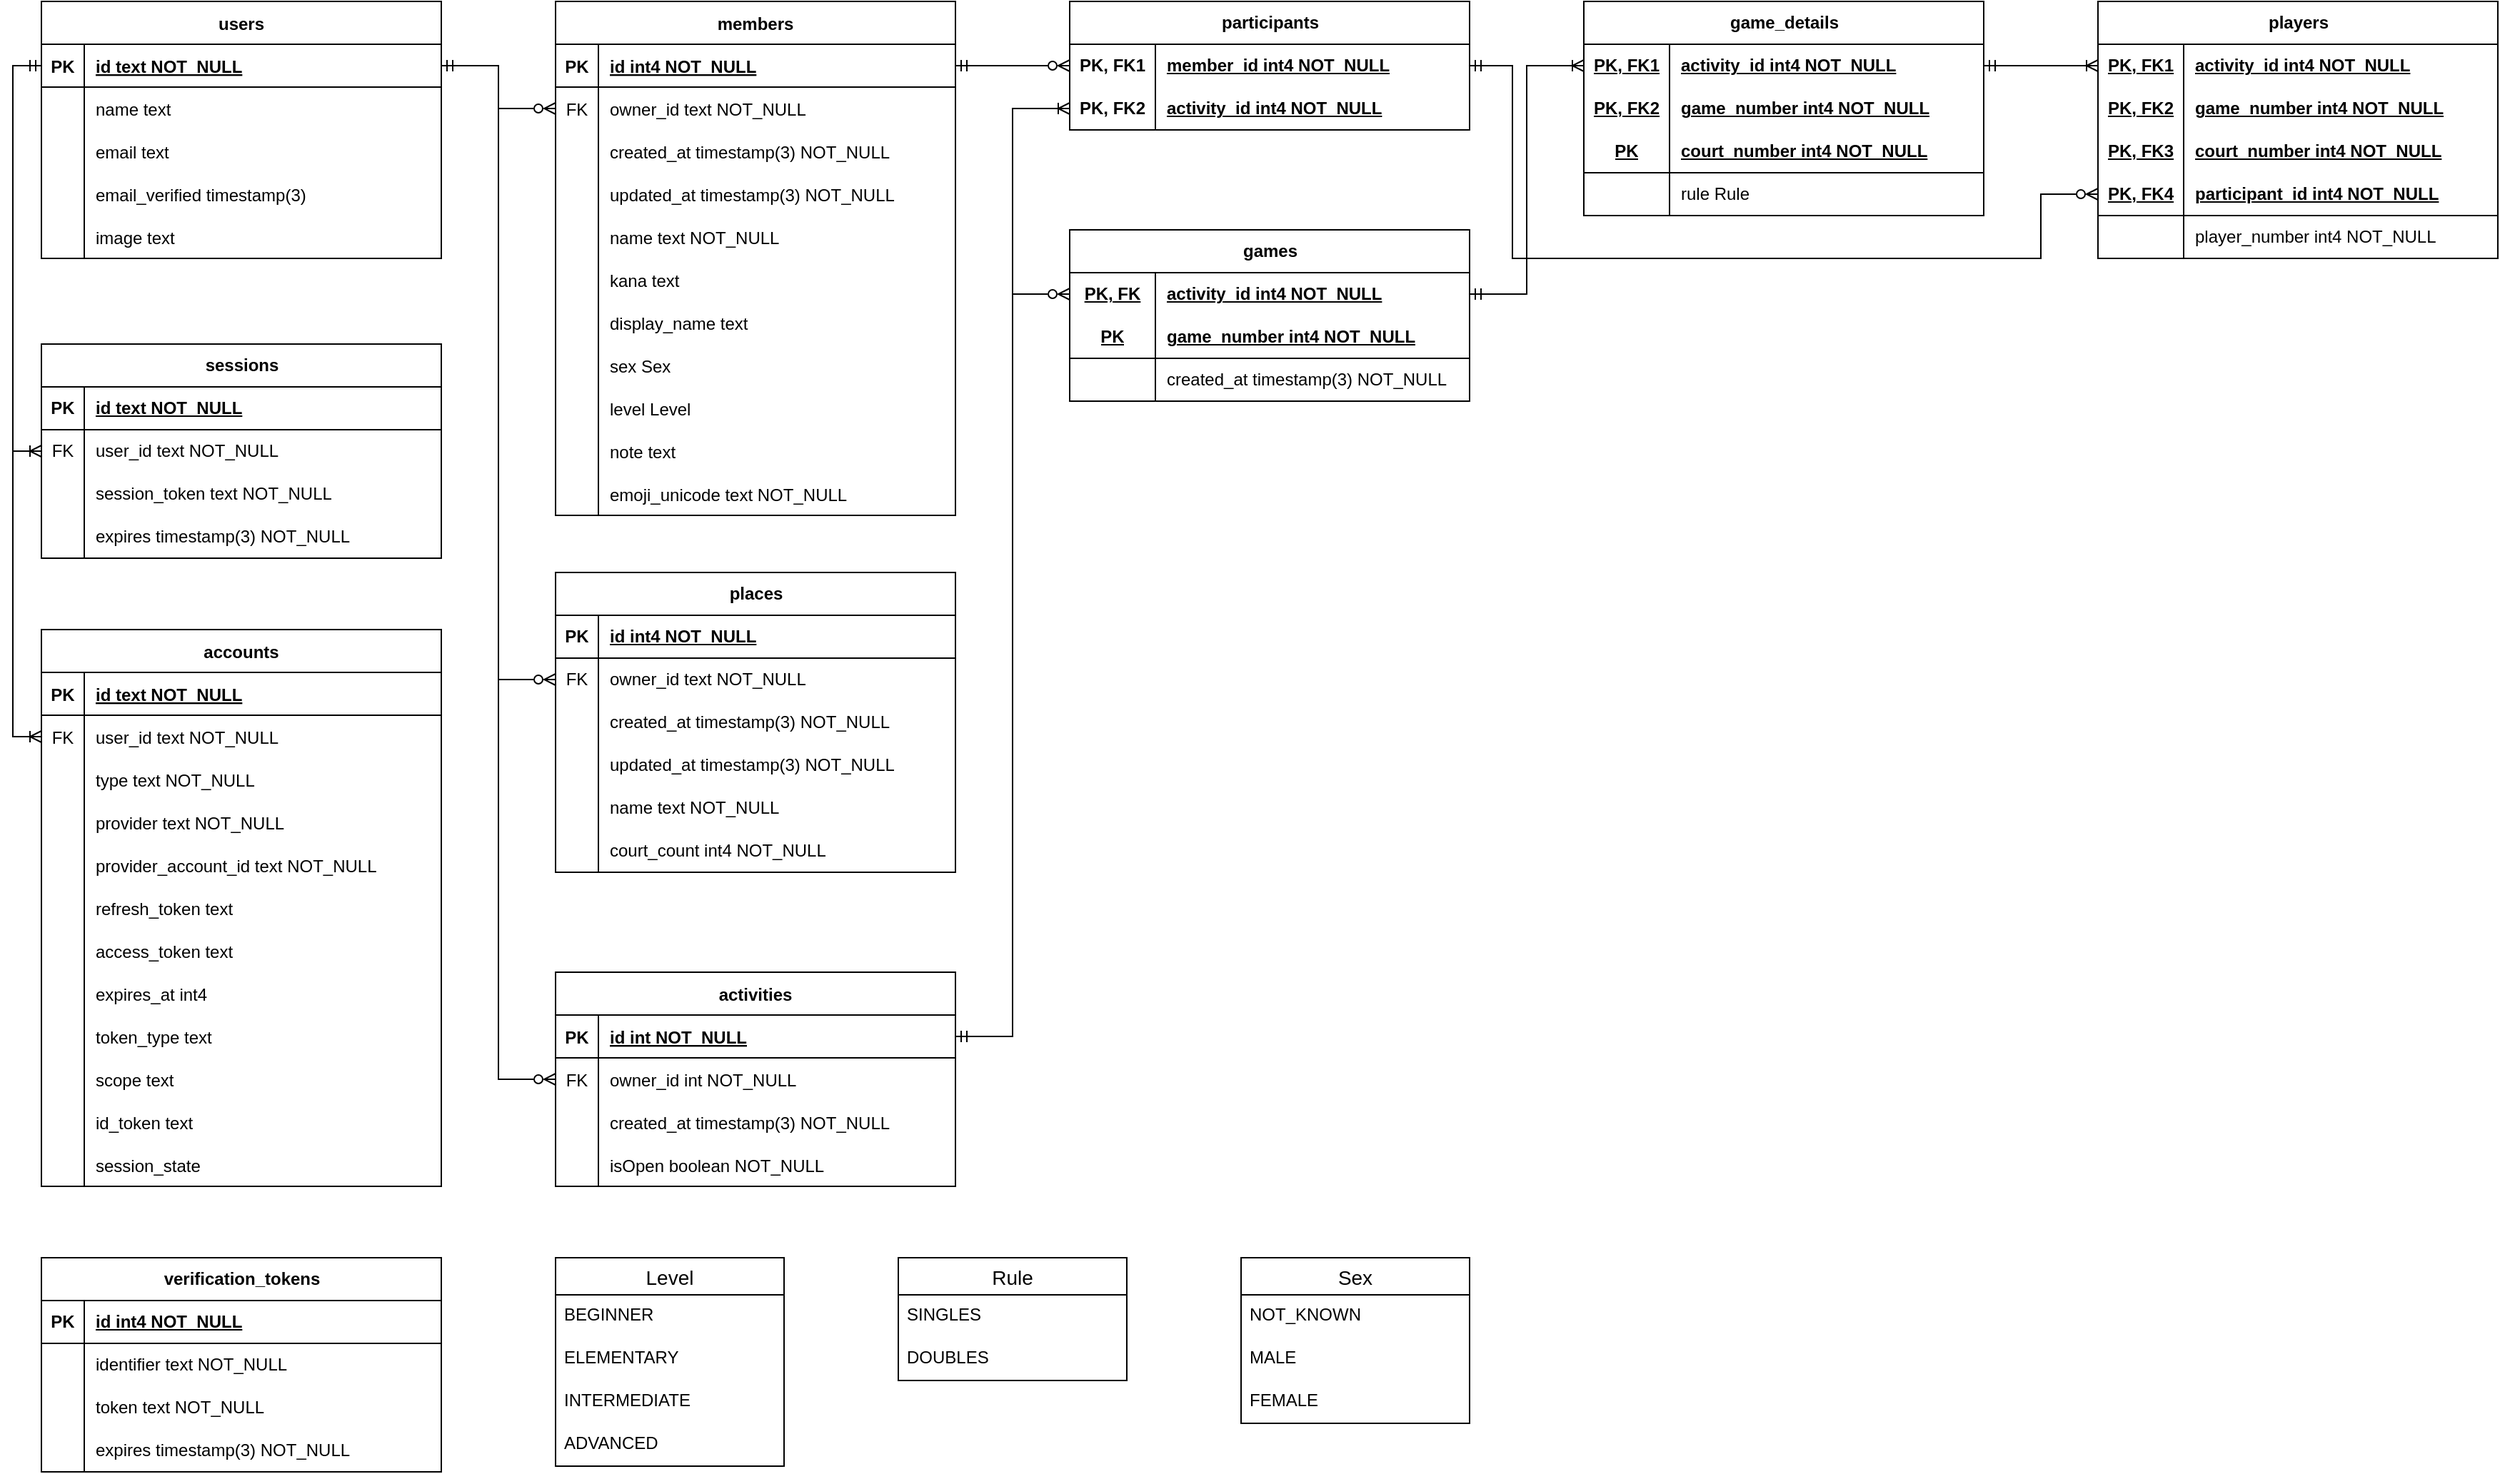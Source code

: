<mxfile version="22.1.16" type="device">
  <diagram id="R2lEEEUBdFMjLlhIrx00" name="ER diagram">
    <mxGraphModel dx="2924" dy="1214" grid="1" gridSize="10" guides="1" tooltips="1" connect="1" arrows="1" fold="1" page="1" pageScale="1" pageWidth="850" pageHeight="1100" math="0" shadow="0" extFonts="Permanent Marker^https://fonts.googleapis.com/css?family=Permanent+Marker">
      <root>
        <mxCell id="0" />
        <mxCell id="1" parent="0" />
        <mxCell id="C-vyLk0tnHw3VtMMgP7b-2" value="members" style="shape=table;startSize=30;container=1;collapsible=1;childLayout=tableLayout;fixedRows=1;rowLines=0;fontStyle=1;align=center;resizeLast=1;" parent="1" vertex="1">
          <mxGeometry x="-400" y="40" width="280" height="360" as="geometry">
            <mxRectangle x="450" y="112" width="90" height="30" as="alternateBounds" />
          </mxGeometry>
        </mxCell>
        <mxCell id="C-vyLk0tnHw3VtMMgP7b-3" value="" style="shape=partialRectangle;collapsible=0;dropTarget=0;pointerEvents=0;fillColor=none;points=[[0,0.5],[1,0.5]];portConstraint=eastwest;top=0;left=0;right=0;bottom=1;" parent="C-vyLk0tnHw3VtMMgP7b-2" vertex="1">
          <mxGeometry y="30" width="280" height="30" as="geometry" />
        </mxCell>
        <mxCell id="C-vyLk0tnHw3VtMMgP7b-4" value="PK" style="shape=partialRectangle;overflow=hidden;connectable=0;fillColor=none;top=0;left=0;bottom=0;right=0;fontStyle=1;" parent="C-vyLk0tnHw3VtMMgP7b-3" vertex="1">
          <mxGeometry width="30" height="30" as="geometry">
            <mxRectangle width="30" height="30" as="alternateBounds" />
          </mxGeometry>
        </mxCell>
        <mxCell id="C-vyLk0tnHw3VtMMgP7b-5" value="id int4 NOT_NULL" style="shape=partialRectangle;overflow=hidden;connectable=0;fillColor=none;top=0;left=0;bottom=0;right=0;align=left;spacingLeft=6;fontStyle=5;" parent="C-vyLk0tnHw3VtMMgP7b-3" vertex="1">
          <mxGeometry x="30" width="250" height="30" as="geometry">
            <mxRectangle width="250" height="30" as="alternateBounds" />
          </mxGeometry>
        </mxCell>
        <mxCell id="C-vyLk0tnHw3VtMMgP7b-6" value="" style="shape=partialRectangle;collapsible=0;dropTarget=0;pointerEvents=0;fillColor=none;points=[[0,0.5],[1,0.5]];portConstraint=eastwest;top=0;left=0;right=0;bottom=0;" parent="C-vyLk0tnHw3VtMMgP7b-2" vertex="1">
          <mxGeometry y="60" width="280" height="30" as="geometry" />
        </mxCell>
        <mxCell id="C-vyLk0tnHw3VtMMgP7b-7" value="FK" style="shape=partialRectangle;overflow=hidden;connectable=0;fillColor=none;top=0;left=0;bottom=0;right=0;" parent="C-vyLk0tnHw3VtMMgP7b-6" vertex="1">
          <mxGeometry width="30" height="30" as="geometry">
            <mxRectangle width="30" height="30" as="alternateBounds" />
          </mxGeometry>
        </mxCell>
        <mxCell id="C-vyLk0tnHw3VtMMgP7b-8" value="owner_id text NOT_NULL" style="shape=partialRectangle;overflow=hidden;connectable=0;fillColor=none;top=0;left=0;bottom=0;right=0;align=left;spacingLeft=6;" parent="C-vyLk0tnHw3VtMMgP7b-6" vertex="1">
          <mxGeometry x="30" width="250" height="30" as="geometry">
            <mxRectangle width="250" height="30" as="alternateBounds" />
          </mxGeometry>
        </mxCell>
        <mxCell id="C-vyLk0tnHw3VtMMgP7b-9" value="" style="shape=partialRectangle;collapsible=0;dropTarget=0;pointerEvents=0;fillColor=none;points=[[0,0.5],[1,0.5]];portConstraint=eastwest;top=0;left=0;right=0;bottom=0;" parent="C-vyLk0tnHw3VtMMgP7b-2" vertex="1">
          <mxGeometry y="90" width="280" height="30" as="geometry" />
        </mxCell>
        <mxCell id="C-vyLk0tnHw3VtMMgP7b-10" value="" style="shape=partialRectangle;overflow=hidden;connectable=0;fillColor=none;top=0;left=0;bottom=0;right=0;" parent="C-vyLk0tnHw3VtMMgP7b-9" vertex="1">
          <mxGeometry width="30" height="30" as="geometry">
            <mxRectangle width="30" height="30" as="alternateBounds" />
          </mxGeometry>
        </mxCell>
        <mxCell id="C-vyLk0tnHw3VtMMgP7b-11" value="created_at timestamp(3) NOT_NULL" style="shape=partialRectangle;overflow=hidden;connectable=0;fillColor=none;top=0;left=0;bottom=0;right=0;align=left;spacingLeft=6;" parent="C-vyLk0tnHw3VtMMgP7b-9" vertex="1">
          <mxGeometry x="30" width="250" height="30" as="geometry">
            <mxRectangle width="250" height="30" as="alternateBounds" />
          </mxGeometry>
        </mxCell>
        <mxCell id="u5cqmG_tWBFBTfgBJCqa-31" value="" style="shape=partialRectangle;collapsible=0;dropTarget=0;pointerEvents=0;fillColor=none;points=[[0,0.5],[1,0.5]];portConstraint=eastwest;top=0;left=0;right=0;bottom=0;" parent="C-vyLk0tnHw3VtMMgP7b-2" vertex="1">
          <mxGeometry y="120" width="280" height="30" as="geometry" />
        </mxCell>
        <mxCell id="u5cqmG_tWBFBTfgBJCqa-32" value="" style="shape=partialRectangle;overflow=hidden;connectable=0;fillColor=none;top=0;left=0;bottom=0;right=0;" parent="u5cqmG_tWBFBTfgBJCqa-31" vertex="1">
          <mxGeometry width="30" height="30" as="geometry">
            <mxRectangle width="30" height="30" as="alternateBounds" />
          </mxGeometry>
        </mxCell>
        <mxCell id="u5cqmG_tWBFBTfgBJCqa-33" value="updated_at timestamp(3) NOT_NULL" style="shape=partialRectangle;overflow=hidden;connectable=0;fillColor=none;top=0;left=0;bottom=0;right=0;align=left;spacingLeft=6;" parent="u5cqmG_tWBFBTfgBJCqa-31" vertex="1">
          <mxGeometry x="30" width="250" height="30" as="geometry">
            <mxRectangle width="250" height="30" as="alternateBounds" />
          </mxGeometry>
        </mxCell>
        <mxCell id="u5cqmG_tWBFBTfgBJCqa-34" value="" style="shape=partialRectangle;collapsible=0;dropTarget=0;pointerEvents=0;fillColor=none;points=[[0,0.5],[1,0.5]];portConstraint=eastwest;top=0;left=0;right=0;bottom=0;" parent="C-vyLk0tnHw3VtMMgP7b-2" vertex="1">
          <mxGeometry y="150" width="280" height="30" as="geometry" />
        </mxCell>
        <mxCell id="u5cqmG_tWBFBTfgBJCqa-35" value="" style="shape=partialRectangle;overflow=hidden;connectable=0;fillColor=none;top=0;left=0;bottom=0;right=0;" parent="u5cqmG_tWBFBTfgBJCqa-34" vertex="1">
          <mxGeometry width="30" height="30" as="geometry">
            <mxRectangle width="30" height="30" as="alternateBounds" />
          </mxGeometry>
        </mxCell>
        <mxCell id="u5cqmG_tWBFBTfgBJCqa-36" value="name text NOT_NULL" style="shape=partialRectangle;overflow=hidden;connectable=0;fillColor=none;top=0;left=0;bottom=0;right=0;align=left;spacingLeft=6;" parent="u5cqmG_tWBFBTfgBJCqa-34" vertex="1">
          <mxGeometry x="30" width="250" height="30" as="geometry">
            <mxRectangle width="250" height="30" as="alternateBounds" />
          </mxGeometry>
        </mxCell>
        <mxCell id="u5cqmG_tWBFBTfgBJCqa-37" value="" style="shape=partialRectangle;collapsible=0;dropTarget=0;pointerEvents=0;fillColor=none;points=[[0,0.5],[1,0.5]];portConstraint=eastwest;top=0;left=0;right=0;bottom=0;" parent="C-vyLk0tnHw3VtMMgP7b-2" vertex="1">
          <mxGeometry y="180" width="280" height="30" as="geometry" />
        </mxCell>
        <mxCell id="u5cqmG_tWBFBTfgBJCqa-38" value="" style="shape=partialRectangle;overflow=hidden;connectable=0;fillColor=none;top=0;left=0;bottom=0;right=0;" parent="u5cqmG_tWBFBTfgBJCqa-37" vertex="1">
          <mxGeometry width="30" height="30" as="geometry">
            <mxRectangle width="30" height="30" as="alternateBounds" />
          </mxGeometry>
        </mxCell>
        <mxCell id="u5cqmG_tWBFBTfgBJCqa-39" value="kana text" style="shape=partialRectangle;overflow=hidden;connectable=0;fillColor=none;top=0;left=0;bottom=0;right=0;align=left;spacingLeft=6;" parent="u5cqmG_tWBFBTfgBJCqa-37" vertex="1">
          <mxGeometry x="30" width="250" height="30" as="geometry">
            <mxRectangle width="250" height="30" as="alternateBounds" />
          </mxGeometry>
        </mxCell>
        <mxCell id="u5cqmG_tWBFBTfgBJCqa-40" value="" style="shape=partialRectangle;collapsible=0;dropTarget=0;pointerEvents=0;fillColor=none;points=[[0,0.5],[1,0.5]];portConstraint=eastwest;top=0;left=0;right=0;bottom=0;" parent="C-vyLk0tnHw3VtMMgP7b-2" vertex="1">
          <mxGeometry y="210" width="280" height="30" as="geometry" />
        </mxCell>
        <mxCell id="u5cqmG_tWBFBTfgBJCqa-41" value="" style="shape=partialRectangle;overflow=hidden;connectable=0;fillColor=none;top=0;left=0;bottom=0;right=0;" parent="u5cqmG_tWBFBTfgBJCqa-40" vertex="1">
          <mxGeometry width="30" height="30" as="geometry">
            <mxRectangle width="30" height="30" as="alternateBounds" />
          </mxGeometry>
        </mxCell>
        <mxCell id="u5cqmG_tWBFBTfgBJCqa-42" value="display_name text" style="shape=partialRectangle;overflow=hidden;connectable=0;fillColor=none;top=0;left=0;bottom=0;right=0;align=left;spacingLeft=6;" parent="u5cqmG_tWBFBTfgBJCqa-40" vertex="1">
          <mxGeometry x="30" width="250" height="30" as="geometry">
            <mxRectangle width="250" height="30" as="alternateBounds" />
          </mxGeometry>
        </mxCell>
        <mxCell id="u5cqmG_tWBFBTfgBJCqa-43" value="" style="shape=partialRectangle;collapsible=0;dropTarget=0;pointerEvents=0;fillColor=none;points=[[0,0.5],[1,0.5]];portConstraint=eastwest;top=0;left=0;right=0;bottom=0;" parent="C-vyLk0tnHw3VtMMgP7b-2" vertex="1">
          <mxGeometry y="240" width="280" height="30" as="geometry" />
        </mxCell>
        <mxCell id="u5cqmG_tWBFBTfgBJCqa-44" value="" style="shape=partialRectangle;overflow=hidden;connectable=0;fillColor=none;top=0;left=0;bottom=0;right=0;" parent="u5cqmG_tWBFBTfgBJCqa-43" vertex="1">
          <mxGeometry width="30" height="30" as="geometry">
            <mxRectangle width="30" height="30" as="alternateBounds" />
          </mxGeometry>
        </mxCell>
        <mxCell id="u5cqmG_tWBFBTfgBJCqa-45" value="sex Sex" style="shape=partialRectangle;overflow=hidden;connectable=0;fillColor=none;top=0;left=0;bottom=0;right=0;align=left;spacingLeft=6;" parent="u5cqmG_tWBFBTfgBJCqa-43" vertex="1">
          <mxGeometry x="30" width="250" height="30" as="geometry">
            <mxRectangle width="250" height="30" as="alternateBounds" />
          </mxGeometry>
        </mxCell>
        <mxCell id="u5cqmG_tWBFBTfgBJCqa-46" value="" style="shape=partialRectangle;collapsible=0;dropTarget=0;pointerEvents=0;fillColor=none;points=[[0,0.5],[1,0.5]];portConstraint=eastwest;top=0;left=0;right=0;bottom=0;" parent="C-vyLk0tnHw3VtMMgP7b-2" vertex="1">
          <mxGeometry y="270" width="280" height="30" as="geometry" />
        </mxCell>
        <mxCell id="u5cqmG_tWBFBTfgBJCqa-47" value="                      " style="shape=partialRectangle;overflow=hidden;connectable=0;fillColor=none;top=0;left=0;bottom=0;right=0;" parent="u5cqmG_tWBFBTfgBJCqa-46" vertex="1">
          <mxGeometry width="30" height="30" as="geometry">
            <mxRectangle width="30" height="30" as="alternateBounds" />
          </mxGeometry>
        </mxCell>
        <mxCell id="u5cqmG_tWBFBTfgBJCqa-48" value="level Level" style="shape=partialRectangle;overflow=hidden;connectable=0;fillColor=none;top=0;left=0;bottom=0;right=0;align=left;spacingLeft=6;" parent="u5cqmG_tWBFBTfgBJCqa-46" vertex="1">
          <mxGeometry x="30" width="250" height="30" as="geometry">
            <mxRectangle width="250" height="30" as="alternateBounds" />
          </mxGeometry>
        </mxCell>
        <mxCell id="u5cqmG_tWBFBTfgBJCqa-49" value="" style="shape=partialRectangle;collapsible=0;dropTarget=0;pointerEvents=0;fillColor=none;points=[[0,0.5],[1,0.5]];portConstraint=eastwest;top=0;left=0;right=0;bottom=0;" parent="C-vyLk0tnHw3VtMMgP7b-2" vertex="1">
          <mxGeometry y="300" width="280" height="30" as="geometry" />
        </mxCell>
        <mxCell id="u5cqmG_tWBFBTfgBJCqa-50" value="                      " style="shape=partialRectangle;overflow=hidden;connectable=0;fillColor=none;top=0;left=0;bottom=0;right=0;" parent="u5cqmG_tWBFBTfgBJCqa-49" vertex="1">
          <mxGeometry width="30" height="30" as="geometry">
            <mxRectangle width="30" height="30" as="alternateBounds" />
          </mxGeometry>
        </mxCell>
        <mxCell id="u5cqmG_tWBFBTfgBJCqa-51" value="note text" style="shape=partialRectangle;overflow=hidden;connectable=0;fillColor=none;top=0;left=0;bottom=0;right=0;align=left;spacingLeft=6;" parent="u5cqmG_tWBFBTfgBJCqa-49" vertex="1">
          <mxGeometry x="30" width="250" height="30" as="geometry">
            <mxRectangle width="250" height="30" as="alternateBounds" />
          </mxGeometry>
        </mxCell>
        <mxCell id="u5cqmG_tWBFBTfgBJCqa-52" value="" style="shape=partialRectangle;collapsible=0;dropTarget=0;pointerEvents=0;fillColor=none;points=[[0,0.5],[1,0.5]];portConstraint=eastwest;top=0;left=0;right=0;bottom=0;" parent="C-vyLk0tnHw3VtMMgP7b-2" vertex="1">
          <mxGeometry y="330" width="280" height="30" as="geometry" />
        </mxCell>
        <mxCell id="u5cqmG_tWBFBTfgBJCqa-53" value="                      " style="shape=partialRectangle;overflow=hidden;connectable=0;fillColor=none;top=0;left=0;bottom=0;right=0;" parent="u5cqmG_tWBFBTfgBJCqa-52" vertex="1">
          <mxGeometry width="30" height="30" as="geometry">
            <mxRectangle width="30" height="30" as="alternateBounds" />
          </mxGeometry>
        </mxCell>
        <mxCell id="u5cqmG_tWBFBTfgBJCqa-54" value="emoji_unicode text NOT_NULL" style="shape=partialRectangle;overflow=hidden;connectable=0;fillColor=none;top=0;left=0;bottom=0;right=0;align=left;spacingLeft=6;" parent="u5cqmG_tWBFBTfgBJCqa-52" vertex="1">
          <mxGeometry x="30" width="250" height="30" as="geometry">
            <mxRectangle width="250" height="30" as="alternateBounds" />
          </mxGeometry>
        </mxCell>
        <mxCell id="C-vyLk0tnHw3VtMMgP7b-13" value="activities" style="shape=table;startSize=30;container=1;collapsible=1;childLayout=tableLayout;fixedRows=1;rowLines=0;fontStyle=1;align=center;resizeLast=1;" parent="1" vertex="1">
          <mxGeometry x="-400" y="720" width="280" height="150" as="geometry" />
        </mxCell>
        <mxCell id="C-vyLk0tnHw3VtMMgP7b-14" value="" style="shape=partialRectangle;collapsible=0;dropTarget=0;pointerEvents=0;fillColor=none;points=[[0,0.5],[1,0.5]];portConstraint=eastwest;top=0;left=0;right=0;bottom=1;" parent="C-vyLk0tnHw3VtMMgP7b-13" vertex="1">
          <mxGeometry y="30" width="280" height="30" as="geometry" />
        </mxCell>
        <mxCell id="C-vyLk0tnHw3VtMMgP7b-15" value="PK" style="shape=partialRectangle;overflow=hidden;connectable=0;fillColor=none;top=0;left=0;bottom=0;right=0;fontStyle=1;" parent="C-vyLk0tnHw3VtMMgP7b-14" vertex="1">
          <mxGeometry width="30" height="30" as="geometry">
            <mxRectangle width="30" height="30" as="alternateBounds" />
          </mxGeometry>
        </mxCell>
        <mxCell id="C-vyLk0tnHw3VtMMgP7b-16" value="id int NOT_NULL" style="shape=partialRectangle;overflow=hidden;connectable=0;fillColor=none;top=0;left=0;bottom=0;right=0;align=left;spacingLeft=6;fontStyle=5;" parent="C-vyLk0tnHw3VtMMgP7b-14" vertex="1">
          <mxGeometry x="30" width="250" height="30" as="geometry">
            <mxRectangle width="250" height="30" as="alternateBounds" />
          </mxGeometry>
        </mxCell>
        <mxCell id="is-GQDFoZjigtv_3MMYg-4" style="shape=partialRectangle;collapsible=0;dropTarget=0;pointerEvents=0;fillColor=none;points=[[0,0.5],[1,0.5]];portConstraint=eastwest;top=0;left=0;right=0;bottom=0;" vertex="1" parent="C-vyLk0tnHw3VtMMgP7b-13">
          <mxGeometry y="60" width="280" height="30" as="geometry" />
        </mxCell>
        <mxCell id="is-GQDFoZjigtv_3MMYg-5" value="FK" style="shape=partialRectangle;overflow=hidden;connectable=0;fillColor=none;top=0;left=0;bottom=0;right=0;" vertex="1" parent="is-GQDFoZjigtv_3MMYg-4">
          <mxGeometry width="30" height="30" as="geometry">
            <mxRectangle width="30" height="30" as="alternateBounds" />
          </mxGeometry>
        </mxCell>
        <mxCell id="is-GQDFoZjigtv_3MMYg-6" value="owner_id int NOT_NULL" style="shape=partialRectangle;overflow=hidden;connectable=0;fillColor=none;top=0;left=0;bottom=0;right=0;align=left;spacingLeft=6;" vertex="1" parent="is-GQDFoZjigtv_3MMYg-4">
          <mxGeometry x="30" width="250" height="30" as="geometry">
            <mxRectangle width="250" height="30" as="alternateBounds" />
          </mxGeometry>
        </mxCell>
        <mxCell id="C-vyLk0tnHw3VtMMgP7b-20" value="" style="shape=partialRectangle;collapsible=0;dropTarget=0;pointerEvents=0;fillColor=none;points=[[0,0.5],[1,0.5]];portConstraint=eastwest;top=0;left=0;right=0;bottom=0;" parent="C-vyLk0tnHw3VtMMgP7b-13" vertex="1">
          <mxGeometry y="90" width="280" height="30" as="geometry" />
        </mxCell>
        <mxCell id="C-vyLk0tnHw3VtMMgP7b-21" value="" style="shape=partialRectangle;overflow=hidden;connectable=0;fillColor=none;top=0;left=0;bottom=0;right=0;" parent="C-vyLk0tnHw3VtMMgP7b-20" vertex="1">
          <mxGeometry width="30" height="30" as="geometry">
            <mxRectangle width="30" height="30" as="alternateBounds" />
          </mxGeometry>
        </mxCell>
        <mxCell id="C-vyLk0tnHw3VtMMgP7b-22" value="created_at timestamp(3) NOT_NULL" style="shape=partialRectangle;overflow=hidden;connectable=0;fillColor=none;top=0;left=0;bottom=0;right=0;align=left;spacingLeft=6;" parent="C-vyLk0tnHw3VtMMgP7b-20" vertex="1">
          <mxGeometry x="30" width="250" height="30" as="geometry">
            <mxRectangle width="250" height="30" as="alternateBounds" />
          </mxGeometry>
        </mxCell>
        <mxCell id="is-GQDFoZjigtv_3MMYg-1" style="shape=partialRectangle;collapsible=0;dropTarget=0;pointerEvents=0;fillColor=none;points=[[0,0.5],[1,0.5]];portConstraint=eastwest;top=0;left=0;right=0;bottom=0;" vertex="1" parent="C-vyLk0tnHw3VtMMgP7b-13">
          <mxGeometry y="120" width="280" height="30" as="geometry" />
        </mxCell>
        <mxCell id="is-GQDFoZjigtv_3MMYg-2" style="shape=partialRectangle;overflow=hidden;connectable=0;fillColor=none;top=0;left=0;bottom=0;right=0;" vertex="1" parent="is-GQDFoZjigtv_3MMYg-1">
          <mxGeometry width="30" height="30" as="geometry">
            <mxRectangle width="30" height="30" as="alternateBounds" />
          </mxGeometry>
        </mxCell>
        <mxCell id="is-GQDFoZjigtv_3MMYg-3" value="isOpen boolean NOT_NULL" style="shape=partialRectangle;overflow=hidden;connectable=0;fillColor=none;top=0;left=0;bottom=0;right=0;align=left;spacingLeft=6;" vertex="1" parent="is-GQDFoZjigtv_3MMYg-1">
          <mxGeometry x="30" width="250" height="30" as="geometry">
            <mxRectangle width="250" height="30" as="alternateBounds" />
          </mxGeometry>
        </mxCell>
        <mxCell id="C-vyLk0tnHw3VtMMgP7b-23" value="users" style="shape=table;startSize=30;container=1;collapsible=1;childLayout=tableLayout;fixedRows=1;rowLines=0;fontStyle=1;align=center;resizeLast=1;" parent="1" vertex="1">
          <mxGeometry x="-760" y="40" width="280" height="180" as="geometry" />
        </mxCell>
        <mxCell id="C-vyLk0tnHw3VtMMgP7b-24" value="" style="shape=partialRectangle;collapsible=0;dropTarget=0;pointerEvents=0;fillColor=none;points=[[0,0.5],[1,0.5]];portConstraint=eastwest;top=0;left=0;right=0;bottom=1;" parent="C-vyLk0tnHw3VtMMgP7b-23" vertex="1">
          <mxGeometry y="30" width="280" height="30" as="geometry" />
        </mxCell>
        <mxCell id="C-vyLk0tnHw3VtMMgP7b-25" value="PK" style="shape=partialRectangle;overflow=hidden;connectable=0;fillColor=none;top=0;left=0;bottom=0;right=0;fontStyle=1;" parent="C-vyLk0tnHw3VtMMgP7b-24" vertex="1">
          <mxGeometry width="30" height="30" as="geometry">
            <mxRectangle width="30" height="30" as="alternateBounds" />
          </mxGeometry>
        </mxCell>
        <mxCell id="C-vyLk0tnHw3VtMMgP7b-26" value="id text NOT_NULL" style="shape=partialRectangle;overflow=hidden;connectable=0;fillColor=none;top=0;left=0;bottom=0;right=0;align=left;spacingLeft=6;fontStyle=5;" parent="C-vyLk0tnHw3VtMMgP7b-24" vertex="1">
          <mxGeometry x="30" width="250" height="30" as="geometry">
            <mxRectangle width="250" height="30" as="alternateBounds" />
          </mxGeometry>
        </mxCell>
        <mxCell id="C-vyLk0tnHw3VtMMgP7b-27" value="" style="shape=partialRectangle;collapsible=0;dropTarget=0;pointerEvents=0;fillColor=none;points=[[0,0.5],[1,0.5]];portConstraint=eastwest;top=0;left=0;right=0;bottom=0;" parent="C-vyLk0tnHw3VtMMgP7b-23" vertex="1">
          <mxGeometry y="60" width="280" height="30" as="geometry" />
        </mxCell>
        <mxCell id="C-vyLk0tnHw3VtMMgP7b-28" value="" style="shape=partialRectangle;overflow=hidden;connectable=0;fillColor=none;top=0;left=0;bottom=0;right=0;" parent="C-vyLk0tnHw3VtMMgP7b-27" vertex="1">
          <mxGeometry width="30" height="30" as="geometry">
            <mxRectangle width="30" height="30" as="alternateBounds" />
          </mxGeometry>
        </mxCell>
        <mxCell id="C-vyLk0tnHw3VtMMgP7b-29" value="name text" style="shape=partialRectangle;overflow=hidden;connectable=0;fillColor=none;top=0;left=0;bottom=0;right=0;align=left;spacingLeft=6;" parent="C-vyLk0tnHw3VtMMgP7b-27" vertex="1">
          <mxGeometry x="30" width="250" height="30" as="geometry">
            <mxRectangle width="250" height="30" as="alternateBounds" />
          </mxGeometry>
        </mxCell>
        <mxCell id="u5cqmG_tWBFBTfgBJCqa-172" value="" style="shape=partialRectangle;collapsible=0;dropTarget=0;pointerEvents=0;fillColor=none;points=[[0,0.5],[1,0.5]];portConstraint=eastwest;top=0;left=0;right=0;bottom=0;" parent="C-vyLk0tnHw3VtMMgP7b-23" vertex="1">
          <mxGeometry y="90" width="280" height="30" as="geometry" />
        </mxCell>
        <mxCell id="u5cqmG_tWBFBTfgBJCqa-173" value="" style="shape=partialRectangle;overflow=hidden;connectable=0;fillColor=none;top=0;left=0;bottom=0;right=0;" parent="u5cqmG_tWBFBTfgBJCqa-172" vertex="1">
          <mxGeometry width="30" height="30" as="geometry">
            <mxRectangle width="30" height="30" as="alternateBounds" />
          </mxGeometry>
        </mxCell>
        <mxCell id="u5cqmG_tWBFBTfgBJCqa-174" value="email text" style="shape=partialRectangle;overflow=hidden;connectable=0;fillColor=none;top=0;left=0;bottom=0;right=0;align=left;spacingLeft=6;" parent="u5cqmG_tWBFBTfgBJCqa-172" vertex="1">
          <mxGeometry x="30" width="250" height="30" as="geometry">
            <mxRectangle width="250" height="30" as="alternateBounds" />
          </mxGeometry>
        </mxCell>
        <mxCell id="u5cqmG_tWBFBTfgBJCqa-175" value="" style="shape=partialRectangle;collapsible=0;dropTarget=0;pointerEvents=0;fillColor=none;points=[[0,0.5],[1,0.5]];portConstraint=eastwest;top=0;left=0;right=0;bottom=0;" parent="C-vyLk0tnHw3VtMMgP7b-23" vertex="1">
          <mxGeometry y="120" width="280" height="30" as="geometry" />
        </mxCell>
        <mxCell id="u5cqmG_tWBFBTfgBJCqa-176" value="" style="shape=partialRectangle;overflow=hidden;connectable=0;fillColor=none;top=0;left=0;bottom=0;right=0;" parent="u5cqmG_tWBFBTfgBJCqa-175" vertex="1">
          <mxGeometry width="30" height="30" as="geometry">
            <mxRectangle width="30" height="30" as="alternateBounds" />
          </mxGeometry>
        </mxCell>
        <mxCell id="u5cqmG_tWBFBTfgBJCqa-177" value="email_verified timestamp(3)" style="shape=partialRectangle;overflow=hidden;connectable=0;fillColor=none;top=0;left=0;bottom=0;right=0;align=left;spacingLeft=6;" parent="u5cqmG_tWBFBTfgBJCqa-175" vertex="1">
          <mxGeometry x="30" width="250" height="30" as="geometry">
            <mxRectangle width="250" height="30" as="alternateBounds" />
          </mxGeometry>
        </mxCell>
        <mxCell id="u5cqmG_tWBFBTfgBJCqa-178" value="" style="shape=partialRectangle;collapsible=0;dropTarget=0;pointerEvents=0;fillColor=none;points=[[0,0.5],[1,0.5]];portConstraint=eastwest;top=0;left=0;right=0;bottom=0;" parent="C-vyLk0tnHw3VtMMgP7b-23" vertex="1">
          <mxGeometry y="150" width="280" height="30" as="geometry" />
        </mxCell>
        <mxCell id="u5cqmG_tWBFBTfgBJCqa-179" value="" style="shape=partialRectangle;overflow=hidden;connectable=0;fillColor=none;top=0;left=0;bottom=0;right=0;" parent="u5cqmG_tWBFBTfgBJCqa-178" vertex="1">
          <mxGeometry width="30" height="30" as="geometry">
            <mxRectangle width="30" height="30" as="alternateBounds" />
          </mxGeometry>
        </mxCell>
        <mxCell id="u5cqmG_tWBFBTfgBJCqa-180" value="image text" style="shape=partialRectangle;overflow=hidden;connectable=0;fillColor=none;top=0;left=0;bottom=0;right=0;align=left;spacingLeft=6;" parent="u5cqmG_tWBFBTfgBJCqa-178" vertex="1">
          <mxGeometry x="30" width="250" height="30" as="geometry">
            <mxRectangle width="250" height="30" as="alternateBounds" />
          </mxGeometry>
        </mxCell>
        <mxCell id="u5cqmG_tWBFBTfgBJCqa-71" value="places" style="shape=table;startSize=30;container=1;collapsible=1;childLayout=tableLayout;fixedRows=1;rowLines=0;fontStyle=1;align=center;resizeLast=1;html=1;" parent="1" vertex="1">
          <mxGeometry x="-400" y="440" width="280" height="210" as="geometry" />
        </mxCell>
        <mxCell id="u5cqmG_tWBFBTfgBJCqa-72" value="" style="shape=tableRow;horizontal=0;startSize=0;swimlaneHead=0;swimlaneBody=0;fillColor=none;collapsible=0;dropTarget=0;points=[[0,0.5],[1,0.5]];portConstraint=eastwest;top=0;left=0;right=0;bottom=1;" parent="u5cqmG_tWBFBTfgBJCqa-71" vertex="1">
          <mxGeometry y="30" width="280" height="30" as="geometry" />
        </mxCell>
        <mxCell id="u5cqmG_tWBFBTfgBJCqa-73" value="PK" style="shape=partialRectangle;connectable=0;fillColor=none;top=0;left=0;bottom=0;right=0;fontStyle=1;overflow=hidden;whiteSpace=wrap;html=1;" parent="u5cqmG_tWBFBTfgBJCqa-72" vertex="1">
          <mxGeometry width="30" height="30" as="geometry">
            <mxRectangle width="30" height="30" as="alternateBounds" />
          </mxGeometry>
        </mxCell>
        <mxCell id="u5cqmG_tWBFBTfgBJCqa-74" value="id int4 NOT_NULL" style="shape=partialRectangle;connectable=0;fillColor=none;top=0;left=0;bottom=0;right=0;align=left;spacingLeft=6;fontStyle=5;overflow=hidden;whiteSpace=wrap;html=1;" parent="u5cqmG_tWBFBTfgBJCqa-72" vertex="1">
          <mxGeometry x="30" width="250" height="30" as="geometry">
            <mxRectangle width="250" height="30" as="alternateBounds" />
          </mxGeometry>
        </mxCell>
        <mxCell id="u5cqmG_tWBFBTfgBJCqa-84" style="shape=tableRow;horizontal=0;startSize=0;swimlaneHead=0;swimlaneBody=0;fillColor=none;collapsible=0;dropTarget=0;points=[[0,0.5],[1,0.5]];portConstraint=eastwest;top=0;left=0;right=0;bottom=0;" parent="u5cqmG_tWBFBTfgBJCqa-71" vertex="1">
          <mxGeometry y="60" width="280" height="30" as="geometry" />
        </mxCell>
        <mxCell id="u5cqmG_tWBFBTfgBJCqa-85" value="FK" style="shape=partialRectangle;connectable=0;fillColor=none;top=0;left=0;bottom=0;right=0;editable=1;overflow=hidden;whiteSpace=wrap;html=1;" parent="u5cqmG_tWBFBTfgBJCqa-84" vertex="1">
          <mxGeometry width="30" height="30" as="geometry">
            <mxRectangle width="30" height="30" as="alternateBounds" />
          </mxGeometry>
        </mxCell>
        <mxCell id="u5cqmG_tWBFBTfgBJCqa-86" value="owner_id text NOT_NULL" style="shape=partialRectangle;connectable=0;fillColor=none;top=0;left=0;bottom=0;right=0;align=left;spacingLeft=6;overflow=hidden;whiteSpace=wrap;html=1;" parent="u5cqmG_tWBFBTfgBJCqa-84" vertex="1">
          <mxGeometry x="30" width="250" height="30" as="geometry">
            <mxRectangle width="250" height="30" as="alternateBounds" />
          </mxGeometry>
        </mxCell>
        <mxCell id="u5cqmG_tWBFBTfgBJCqa-75" value="" style="shape=tableRow;horizontal=0;startSize=0;swimlaneHead=0;swimlaneBody=0;fillColor=none;collapsible=0;dropTarget=0;points=[[0,0.5],[1,0.5]];portConstraint=eastwest;top=0;left=0;right=0;bottom=0;" parent="u5cqmG_tWBFBTfgBJCqa-71" vertex="1">
          <mxGeometry y="90" width="280" height="30" as="geometry" />
        </mxCell>
        <mxCell id="u5cqmG_tWBFBTfgBJCqa-76" value="" style="shape=partialRectangle;connectable=0;fillColor=none;top=0;left=0;bottom=0;right=0;editable=1;overflow=hidden;whiteSpace=wrap;html=1;" parent="u5cqmG_tWBFBTfgBJCqa-75" vertex="1">
          <mxGeometry width="30" height="30" as="geometry">
            <mxRectangle width="30" height="30" as="alternateBounds" />
          </mxGeometry>
        </mxCell>
        <mxCell id="u5cqmG_tWBFBTfgBJCqa-77" value="created_at timestamp(3) NOT_NULL" style="shape=partialRectangle;connectable=0;fillColor=none;top=0;left=0;bottom=0;right=0;align=left;spacingLeft=6;overflow=hidden;whiteSpace=wrap;html=1;" parent="u5cqmG_tWBFBTfgBJCqa-75" vertex="1">
          <mxGeometry x="30" width="250" height="30" as="geometry">
            <mxRectangle width="250" height="30" as="alternateBounds" />
          </mxGeometry>
        </mxCell>
        <mxCell id="u5cqmG_tWBFBTfgBJCqa-78" value="" style="shape=tableRow;horizontal=0;startSize=0;swimlaneHead=0;swimlaneBody=0;fillColor=none;collapsible=0;dropTarget=0;points=[[0,0.5],[1,0.5]];portConstraint=eastwest;top=0;left=0;right=0;bottom=0;" parent="u5cqmG_tWBFBTfgBJCqa-71" vertex="1">
          <mxGeometry y="120" width="280" height="30" as="geometry" />
        </mxCell>
        <mxCell id="u5cqmG_tWBFBTfgBJCqa-79" value="" style="shape=partialRectangle;connectable=0;fillColor=none;top=0;left=0;bottom=0;right=0;editable=1;overflow=hidden;whiteSpace=wrap;html=1;" parent="u5cqmG_tWBFBTfgBJCqa-78" vertex="1">
          <mxGeometry width="30" height="30" as="geometry">
            <mxRectangle width="30" height="30" as="alternateBounds" />
          </mxGeometry>
        </mxCell>
        <mxCell id="u5cqmG_tWBFBTfgBJCqa-80" value="updated_at timestamp(3) NOT_NULL" style="shape=partialRectangle;connectable=0;fillColor=none;top=0;left=0;bottom=0;right=0;align=left;spacingLeft=6;overflow=hidden;whiteSpace=wrap;html=1;" parent="u5cqmG_tWBFBTfgBJCqa-78" vertex="1">
          <mxGeometry x="30" width="250" height="30" as="geometry">
            <mxRectangle width="250" height="30" as="alternateBounds" />
          </mxGeometry>
        </mxCell>
        <mxCell id="u5cqmG_tWBFBTfgBJCqa-81" value="" style="shape=tableRow;horizontal=0;startSize=0;swimlaneHead=0;swimlaneBody=0;fillColor=none;collapsible=0;dropTarget=0;points=[[0,0.5],[1,0.5]];portConstraint=eastwest;top=0;left=0;right=0;bottom=0;" parent="u5cqmG_tWBFBTfgBJCqa-71" vertex="1">
          <mxGeometry y="150" width="280" height="30" as="geometry" />
        </mxCell>
        <mxCell id="u5cqmG_tWBFBTfgBJCqa-82" value="" style="shape=partialRectangle;connectable=0;fillColor=none;top=0;left=0;bottom=0;right=0;editable=1;overflow=hidden;whiteSpace=wrap;html=1;" parent="u5cqmG_tWBFBTfgBJCqa-81" vertex="1">
          <mxGeometry width="30" height="30" as="geometry">
            <mxRectangle width="30" height="30" as="alternateBounds" />
          </mxGeometry>
        </mxCell>
        <mxCell id="u5cqmG_tWBFBTfgBJCqa-83" value="name text NOT_NULL" style="shape=partialRectangle;connectable=0;fillColor=none;top=0;left=0;bottom=0;right=0;align=left;spacingLeft=6;overflow=hidden;whiteSpace=wrap;html=1;" parent="u5cqmG_tWBFBTfgBJCqa-81" vertex="1">
          <mxGeometry x="30" width="250" height="30" as="geometry">
            <mxRectangle width="250" height="30" as="alternateBounds" />
          </mxGeometry>
        </mxCell>
        <mxCell id="u5cqmG_tWBFBTfgBJCqa-87" value="" style="shape=tableRow;horizontal=0;startSize=0;swimlaneHead=0;swimlaneBody=0;fillColor=none;collapsible=0;dropTarget=0;points=[[0,0.5],[1,0.5]];portConstraint=eastwest;top=0;left=0;right=0;bottom=0;" parent="u5cqmG_tWBFBTfgBJCqa-71" vertex="1">
          <mxGeometry y="180" width="280" height="30" as="geometry" />
        </mxCell>
        <mxCell id="u5cqmG_tWBFBTfgBJCqa-88" value="" style="shape=partialRectangle;connectable=0;fillColor=none;top=0;left=0;bottom=0;right=0;editable=1;overflow=hidden;whiteSpace=wrap;html=1;" parent="u5cqmG_tWBFBTfgBJCqa-87" vertex="1">
          <mxGeometry width="30" height="30" as="geometry">
            <mxRectangle width="30" height="30" as="alternateBounds" />
          </mxGeometry>
        </mxCell>
        <mxCell id="u5cqmG_tWBFBTfgBJCqa-89" value="court_count int4 NOT_NULL" style="shape=partialRectangle;connectable=0;fillColor=none;top=0;left=0;bottom=0;right=0;align=left;spacingLeft=6;overflow=hidden;whiteSpace=wrap;html=1;" parent="u5cqmG_tWBFBTfgBJCqa-87" vertex="1">
          <mxGeometry x="30" width="250" height="30" as="geometry">
            <mxRectangle width="250" height="30" as="alternateBounds" />
          </mxGeometry>
        </mxCell>
        <mxCell id="u5cqmG_tWBFBTfgBJCqa-99" value="games" style="shape=table;startSize=30;container=1;collapsible=1;childLayout=tableLayout;fixedRows=1;rowLines=0;fontStyle=1;align=center;resizeLast=1;html=1;" parent="1" vertex="1">
          <mxGeometry x="-40" y="200" width="280" height="120" as="geometry" />
        </mxCell>
        <mxCell id="u5cqmG_tWBFBTfgBJCqa-112" style="shape=tableRow;horizontal=0;startSize=0;swimlaneHead=0;swimlaneBody=0;fillColor=none;collapsible=0;dropTarget=0;points=[[0,0.5],[1,0.5]];portConstraint=eastwest;top=0;left=0;right=0;bottom=0;strokeColor=default;" parent="u5cqmG_tWBFBTfgBJCqa-99" vertex="1">
          <mxGeometry y="30" width="280" height="30" as="geometry" />
        </mxCell>
        <mxCell id="u5cqmG_tWBFBTfgBJCqa-113" value="PK, FK" style="shape=partialRectangle;connectable=0;fillColor=none;top=0;left=0;bottom=0;right=0;editable=1;overflow=hidden;whiteSpace=wrap;html=1;fontStyle=5" parent="u5cqmG_tWBFBTfgBJCqa-112" vertex="1">
          <mxGeometry width="60" height="30" as="geometry">
            <mxRectangle width="60" height="30" as="alternateBounds" />
          </mxGeometry>
        </mxCell>
        <mxCell id="u5cqmG_tWBFBTfgBJCqa-114" value="activity_id int4 NOT_NULL" style="shape=partialRectangle;connectable=0;fillColor=none;top=0;left=0;bottom=0;right=0;align=left;spacingLeft=6;overflow=hidden;whiteSpace=wrap;html=1;fontStyle=5" parent="u5cqmG_tWBFBTfgBJCqa-112" vertex="1">
          <mxGeometry x="60" width="220" height="30" as="geometry">
            <mxRectangle width="220" height="30" as="alternateBounds" />
          </mxGeometry>
        </mxCell>
        <mxCell id="is-GQDFoZjigtv_3MMYg-27" style="shape=tableRow;horizontal=0;startSize=0;swimlaneHead=0;swimlaneBody=0;fillColor=none;collapsible=0;dropTarget=0;points=[[0,0.5],[1,0.5]];portConstraint=eastwest;top=0;left=0;right=0;bottom=0;" vertex="1" parent="u5cqmG_tWBFBTfgBJCqa-99">
          <mxGeometry y="60" width="280" height="30" as="geometry" />
        </mxCell>
        <mxCell id="is-GQDFoZjigtv_3MMYg-28" value="PK" style="shape=partialRectangle;connectable=0;fillColor=none;top=0;left=0;bottom=1;right=0;editable=1;overflow=hidden;whiteSpace=wrap;html=1;fontStyle=5" vertex="1" parent="is-GQDFoZjigtv_3MMYg-27">
          <mxGeometry width="60" height="30" as="geometry">
            <mxRectangle width="60" height="30" as="alternateBounds" />
          </mxGeometry>
        </mxCell>
        <mxCell id="is-GQDFoZjigtv_3MMYg-29" value="game_number int4 NOT_NULL" style="shape=partialRectangle;connectable=0;fillColor=none;top=0;left=0;bottom=1;right=0;align=left;spacingLeft=6;overflow=hidden;whiteSpace=wrap;html=1;fontStyle=5" vertex="1" parent="is-GQDFoZjigtv_3MMYg-27">
          <mxGeometry x="60" width="220" height="30" as="geometry">
            <mxRectangle width="220" height="30" as="alternateBounds" />
          </mxGeometry>
        </mxCell>
        <mxCell id="u5cqmG_tWBFBTfgBJCqa-109" value="" style="shape=tableRow;horizontal=0;startSize=0;swimlaneHead=0;swimlaneBody=0;fillColor=none;collapsible=0;dropTarget=0;points=[[0,0.5],[1,0.5]];portConstraint=eastwest;top=0;left=0;right=0;bottom=0;" parent="u5cqmG_tWBFBTfgBJCqa-99" vertex="1">
          <mxGeometry y="90" width="280" height="30" as="geometry" />
        </mxCell>
        <mxCell id="u5cqmG_tWBFBTfgBJCqa-110" value="" style="shape=partialRectangle;connectable=0;fillColor=none;top=0;left=0;bottom=0;right=0;editable=1;overflow=hidden;whiteSpace=wrap;html=1;" parent="u5cqmG_tWBFBTfgBJCqa-109" vertex="1">
          <mxGeometry width="60" height="30" as="geometry">
            <mxRectangle width="60" height="30" as="alternateBounds" />
          </mxGeometry>
        </mxCell>
        <mxCell id="u5cqmG_tWBFBTfgBJCqa-111" value="created_at timestamp(3) NOT_NULL" style="shape=partialRectangle;connectable=0;fillColor=none;top=0;left=0;bottom=0;right=0;align=left;spacingLeft=6;overflow=hidden;whiteSpace=wrap;html=1;" parent="u5cqmG_tWBFBTfgBJCqa-109" vertex="1">
          <mxGeometry x="60" width="220" height="30" as="geometry">
            <mxRectangle width="220" height="30" as="alternateBounds" />
          </mxGeometry>
        </mxCell>
        <mxCell id="u5cqmG_tWBFBTfgBJCqa-160" value="Level" style="swimlane;fontStyle=0;childLayout=stackLayout;horizontal=1;startSize=26;horizontalStack=0;resizeParent=1;resizeParentMax=0;resizeLast=0;collapsible=1;marginBottom=0;align=center;fontSize=14;" parent="1" vertex="1">
          <mxGeometry x="-400" y="920" width="160" height="146" as="geometry" />
        </mxCell>
        <mxCell id="u5cqmG_tWBFBTfgBJCqa-161" value="BEGINNER" style="text;strokeColor=none;fillColor=none;spacingLeft=4;spacingRight=4;overflow=hidden;rotatable=0;points=[[0,0.5],[1,0.5]];portConstraint=eastwest;fontSize=12;whiteSpace=wrap;html=1;" parent="u5cqmG_tWBFBTfgBJCqa-160" vertex="1">
          <mxGeometry y="26" width="160" height="30" as="geometry" />
        </mxCell>
        <mxCell id="u5cqmG_tWBFBTfgBJCqa-162" value="ELEMENTARY" style="text;strokeColor=none;fillColor=none;spacingLeft=4;spacingRight=4;overflow=hidden;rotatable=0;points=[[0,0.5],[1,0.5]];portConstraint=eastwest;fontSize=12;whiteSpace=wrap;html=1;" parent="u5cqmG_tWBFBTfgBJCqa-160" vertex="1">
          <mxGeometry y="56" width="160" height="30" as="geometry" />
        </mxCell>
        <mxCell id="u5cqmG_tWBFBTfgBJCqa-163" value="INTERMEDIATE" style="text;strokeColor=none;fillColor=none;spacingLeft=4;spacingRight=4;overflow=hidden;rotatable=0;points=[[0,0.5],[1,0.5]];portConstraint=eastwest;fontSize=12;whiteSpace=wrap;html=1;" parent="u5cqmG_tWBFBTfgBJCqa-160" vertex="1">
          <mxGeometry y="86" width="160" height="30" as="geometry" />
        </mxCell>
        <mxCell id="u5cqmG_tWBFBTfgBJCqa-165" value="ADVANCED" style="text;strokeColor=none;fillColor=none;spacingLeft=4;spacingRight=4;overflow=hidden;rotatable=0;points=[[0,0.5],[1,0.5]];portConstraint=eastwest;fontSize=12;whiteSpace=wrap;html=1;" parent="u5cqmG_tWBFBTfgBJCqa-160" vertex="1">
          <mxGeometry y="116" width="160" height="30" as="geometry" />
        </mxCell>
        <mxCell id="u5cqmG_tWBFBTfgBJCqa-166" value="Sex" style="swimlane;fontStyle=0;childLayout=stackLayout;horizontal=1;startSize=26;horizontalStack=0;resizeParent=1;resizeParentMax=0;resizeLast=0;collapsible=1;marginBottom=0;align=center;fontSize=14;" parent="1" vertex="1">
          <mxGeometry x="80" y="920" width="160" height="116" as="geometry" />
        </mxCell>
        <mxCell id="u5cqmG_tWBFBTfgBJCqa-167" value="NOT_KNOWN" style="text;strokeColor=none;fillColor=none;spacingLeft=4;spacingRight=4;overflow=hidden;rotatable=0;points=[[0,0.5],[1,0.5]];portConstraint=eastwest;fontSize=12;whiteSpace=wrap;html=1;" parent="u5cqmG_tWBFBTfgBJCqa-166" vertex="1">
          <mxGeometry y="26" width="160" height="30" as="geometry" />
        </mxCell>
        <mxCell id="u5cqmG_tWBFBTfgBJCqa-168" value="MALE" style="text;strokeColor=none;fillColor=none;spacingLeft=4;spacingRight=4;overflow=hidden;rotatable=0;points=[[0,0.5],[1,0.5]];portConstraint=eastwest;fontSize=12;whiteSpace=wrap;html=1;" parent="u5cqmG_tWBFBTfgBJCqa-166" vertex="1">
          <mxGeometry y="56" width="160" height="30" as="geometry" />
        </mxCell>
        <mxCell id="u5cqmG_tWBFBTfgBJCqa-169" value="FEMALE" style="text;strokeColor=none;fillColor=none;spacingLeft=4;spacingRight=4;overflow=hidden;rotatable=0;points=[[0,0.5],[1,0.5]];portConstraint=eastwest;fontSize=12;whiteSpace=wrap;html=1;" parent="u5cqmG_tWBFBTfgBJCqa-166" vertex="1">
          <mxGeometry y="86" width="160" height="30" as="geometry" />
        </mxCell>
        <mxCell id="u5cqmG_tWBFBTfgBJCqa-181" value="accounts" style="shape=table;startSize=30;container=1;collapsible=1;childLayout=tableLayout;fixedRows=1;rowLines=0;fontStyle=1;align=center;resizeLast=1;" parent="1" vertex="1">
          <mxGeometry x="-760" y="480" width="280" height="390" as="geometry" />
        </mxCell>
        <mxCell id="u5cqmG_tWBFBTfgBJCqa-182" value="" style="shape=partialRectangle;collapsible=0;dropTarget=0;pointerEvents=0;fillColor=none;points=[[0,0.5],[1,0.5]];portConstraint=eastwest;top=0;left=0;right=0;bottom=1;" parent="u5cqmG_tWBFBTfgBJCqa-181" vertex="1">
          <mxGeometry y="30" width="280" height="30" as="geometry" />
        </mxCell>
        <mxCell id="u5cqmG_tWBFBTfgBJCqa-183" value="PK" style="shape=partialRectangle;overflow=hidden;connectable=0;fillColor=none;top=0;left=0;bottom=0;right=0;fontStyle=1;" parent="u5cqmG_tWBFBTfgBJCqa-182" vertex="1">
          <mxGeometry width="30" height="30" as="geometry">
            <mxRectangle width="30" height="30" as="alternateBounds" />
          </mxGeometry>
        </mxCell>
        <mxCell id="u5cqmG_tWBFBTfgBJCqa-184" value="id text NOT_NULL" style="shape=partialRectangle;overflow=hidden;connectable=0;fillColor=none;top=0;left=0;bottom=0;right=0;align=left;spacingLeft=6;fontStyle=5;" parent="u5cqmG_tWBFBTfgBJCqa-182" vertex="1">
          <mxGeometry x="30" width="250" height="30" as="geometry">
            <mxRectangle width="250" height="30" as="alternateBounds" />
          </mxGeometry>
        </mxCell>
        <mxCell id="u5cqmG_tWBFBTfgBJCqa-185" value="" style="shape=partialRectangle;collapsible=0;dropTarget=0;pointerEvents=0;fillColor=none;points=[[0,0.5],[1,0.5]];portConstraint=eastwest;top=0;left=0;right=0;bottom=0;" parent="u5cqmG_tWBFBTfgBJCqa-181" vertex="1">
          <mxGeometry y="60" width="280" height="30" as="geometry" />
        </mxCell>
        <mxCell id="u5cqmG_tWBFBTfgBJCqa-186" value="FK" style="shape=partialRectangle;overflow=hidden;connectable=0;fillColor=none;top=0;left=0;bottom=0;right=0;" parent="u5cqmG_tWBFBTfgBJCqa-185" vertex="1">
          <mxGeometry width="30" height="30" as="geometry">
            <mxRectangle width="30" height="30" as="alternateBounds" />
          </mxGeometry>
        </mxCell>
        <mxCell id="u5cqmG_tWBFBTfgBJCqa-187" value="user_id text NOT_NULL" style="shape=partialRectangle;overflow=hidden;connectable=0;fillColor=none;top=0;left=0;bottom=0;right=0;align=left;spacingLeft=6;" parent="u5cqmG_tWBFBTfgBJCqa-185" vertex="1">
          <mxGeometry x="30" width="250" height="30" as="geometry">
            <mxRectangle width="250" height="30" as="alternateBounds" />
          </mxGeometry>
        </mxCell>
        <mxCell id="u5cqmG_tWBFBTfgBJCqa-188" value="" style="shape=partialRectangle;collapsible=0;dropTarget=0;pointerEvents=0;fillColor=none;points=[[0,0.5],[1,0.5]];portConstraint=eastwest;top=0;left=0;right=0;bottom=0;" parent="u5cqmG_tWBFBTfgBJCqa-181" vertex="1">
          <mxGeometry y="90" width="280" height="30" as="geometry" />
        </mxCell>
        <mxCell id="u5cqmG_tWBFBTfgBJCqa-189" value="" style="shape=partialRectangle;overflow=hidden;connectable=0;fillColor=none;top=0;left=0;bottom=0;right=0;" parent="u5cqmG_tWBFBTfgBJCqa-188" vertex="1">
          <mxGeometry width="30" height="30" as="geometry">
            <mxRectangle width="30" height="30" as="alternateBounds" />
          </mxGeometry>
        </mxCell>
        <mxCell id="u5cqmG_tWBFBTfgBJCqa-190" value="type text NOT_NULL" style="shape=partialRectangle;overflow=hidden;connectable=0;fillColor=none;top=0;left=0;bottom=0;right=0;align=left;spacingLeft=6;" parent="u5cqmG_tWBFBTfgBJCqa-188" vertex="1">
          <mxGeometry x="30" width="250" height="30" as="geometry">
            <mxRectangle width="250" height="30" as="alternateBounds" />
          </mxGeometry>
        </mxCell>
        <mxCell id="u5cqmG_tWBFBTfgBJCqa-191" value="" style="shape=partialRectangle;collapsible=0;dropTarget=0;pointerEvents=0;fillColor=none;points=[[0,0.5],[1,0.5]];portConstraint=eastwest;top=0;left=0;right=0;bottom=0;" parent="u5cqmG_tWBFBTfgBJCqa-181" vertex="1">
          <mxGeometry y="120" width="280" height="30" as="geometry" />
        </mxCell>
        <mxCell id="u5cqmG_tWBFBTfgBJCqa-192" value="" style="shape=partialRectangle;overflow=hidden;connectable=0;fillColor=none;top=0;left=0;bottom=0;right=0;" parent="u5cqmG_tWBFBTfgBJCqa-191" vertex="1">
          <mxGeometry width="30" height="30" as="geometry">
            <mxRectangle width="30" height="30" as="alternateBounds" />
          </mxGeometry>
        </mxCell>
        <mxCell id="u5cqmG_tWBFBTfgBJCqa-193" value="provider text NOT_NULL" style="shape=partialRectangle;overflow=hidden;connectable=0;fillColor=none;top=0;left=0;bottom=0;right=0;align=left;spacingLeft=6;" parent="u5cqmG_tWBFBTfgBJCqa-191" vertex="1">
          <mxGeometry x="30" width="250" height="30" as="geometry">
            <mxRectangle width="250" height="30" as="alternateBounds" />
          </mxGeometry>
        </mxCell>
        <mxCell id="u5cqmG_tWBFBTfgBJCqa-194" value="" style="shape=partialRectangle;collapsible=0;dropTarget=0;pointerEvents=0;fillColor=none;points=[[0,0.5],[1,0.5]];portConstraint=eastwest;top=0;left=0;right=0;bottom=0;" parent="u5cqmG_tWBFBTfgBJCqa-181" vertex="1">
          <mxGeometry y="150" width="280" height="30" as="geometry" />
        </mxCell>
        <mxCell id="u5cqmG_tWBFBTfgBJCqa-195" value="" style="shape=partialRectangle;overflow=hidden;connectable=0;fillColor=none;top=0;left=0;bottom=0;right=0;" parent="u5cqmG_tWBFBTfgBJCqa-194" vertex="1">
          <mxGeometry width="30" height="30" as="geometry">
            <mxRectangle width="30" height="30" as="alternateBounds" />
          </mxGeometry>
        </mxCell>
        <mxCell id="u5cqmG_tWBFBTfgBJCqa-196" value="provider_account_id text NOT_NULL" style="shape=partialRectangle;overflow=hidden;connectable=0;fillColor=none;top=0;left=0;bottom=0;right=0;align=left;spacingLeft=6;" parent="u5cqmG_tWBFBTfgBJCqa-194" vertex="1">
          <mxGeometry x="30" width="250" height="30" as="geometry">
            <mxRectangle width="250" height="30" as="alternateBounds" />
          </mxGeometry>
        </mxCell>
        <mxCell id="u5cqmG_tWBFBTfgBJCqa-197" value="" style="shape=partialRectangle;collapsible=0;dropTarget=0;pointerEvents=0;fillColor=none;points=[[0,0.5],[1,0.5]];portConstraint=eastwest;top=0;left=0;right=0;bottom=0;" parent="u5cqmG_tWBFBTfgBJCqa-181" vertex="1">
          <mxGeometry y="180" width="280" height="30" as="geometry" />
        </mxCell>
        <mxCell id="u5cqmG_tWBFBTfgBJCqa-198" value="" style="shape=partialRectangle;overflow=hidden;connectable=0;fillColor=none;top=0;left=0;bottom=0;right=0;" parent="u5cqmG_tWBFBTfgBJCqa-197" vertex="1">
          <mxGeometry width="30" height="30" as="geometry">
            <mxRectangle width="30" height="30" as="alternateBounds" />
          </mxGeometry>
        </mxCell>
        <mxCell id="u5cqmG_tWBFBTfgBJCqa-199" value="refresh_token text" style="shape=partialRectangle;overflow=hidden;connectable=0;fillColor=none;top=0;left=0;bottom=0;right=0;align=left;spacingLeft=6;" parent="u5cqmG_tWBFBTfgBJCqa-197" vertex="1">
          <mxGeometry x="30" width="250" height="30" as="geometry">
            <mxRectangle width="250" height="30" as="alternateBounds" />
          </mxGeometry>
        </mxCell>
        <mxCell id="u5cqmG_tWBFBTfgBJCqa-200" value="" style="shape=partialRectangle;collapsible=0;dropTarget=0;pointerEvents=0;fillColor=none;points=[[0,0.5],[1,0.5]];portConstraint=eastwest;top=0;left=0;right=0;bottom=0;" parent="u5cqmG_tWBFBTfgBJCqa-181" vertex="1">
          <mxGeometry y="210" width="280" height="30" as="geometry" />
        </mxCell>
        <mxCell id="u5cqmG_tWBFBTfgBJCqa-201" value="" style="shape=partialRectangle;overflow=hidden;connectable=0;fillColor=none;top=0;left=0;bottom=0;right=0;" parent="u5cqmG_tWBFBTfgBJCqa-200" vertex="1">
          <mxGeometry width="30" height="30" as="geometry">
            <mxRectangle width="30" height="30" as="alternateBounds" />
          </mxGeometry>
        </mxCell>
        <mxCell id="u5cqmG_tWBFBTfgBJCqa-202" value="access_token text" style="shape=partialRectangle;overflow=hidden;connectable=0;fillColor=none;top=0;left=0;bottom=0;right=0;align=left;spacingLeft=6;" parent="u5cqmG_tWBFBTfgBJCqa-200" vertex="1">
          <mxGeometry x="30" width="250" height="30" as="geometry">
            <mxRectangle width="250" height="30" as="alternateBounds" />
          </mxGeometry>
        </mxCell>
        <mxCell id="u5cqmG_tWBFBTfgBJCqa-203" value="" style="shape=partialRectangle;collapsible=0;dropTarget=0;pointerEvents=0;fillColor=none;points=[[0,0.5],[1,0.5]];portConstraint=eastwest;top=0;left=0;right=0;bottom=0;" parent="u5cqmG_tWBFBTfgBJCqa-181" vertex="1">
          <mxGeometry y="240" width="280" height="30" as="geometry" />
        </mxCell>
        <mxCell id="u5cqmG_tWBFBTfgBJCqa-204" value="" style="shape=partialRectangle;overflow=hidden;connectable=0;fillColor=none;top=0;left=0;bottom=0;right=0;" parent="u5cqmG_tWBFBTfgBJCqa-203" vertex="1">
          <mxGeometry width="30" height="30" as="geometry">
            <mxRectangle width="30" height="30" as="alternateBounds" />
          </mxGeometry>
        </mxCell>
        <mxCell id="u5cqmG_tWBFBTfgBJCqa-205" value="expires_at int4" style="shape=partialRectangle;overflow=hidden;connectable=0;fillColor=none;top=0;left=0;bottom=0;right=0;align=left;spacingLeft=6;" parent="u5cqmG_tWBFBTfgBJCqa-203" vertex="1">
          <mxGeometry x="30" width="250" height="30" as="geometry">
            <mxRectangle width="250" height="30" as="alternateBounds" />
          </mxGeometry>
        </mxCell>
        <mxCell id="u5cqmG_tWBFBTfgBJCqa-206" value="" style="shape=partialRectangle;collapsible=0;dropTarget=0;pointerEvents=0;fillColor=none;points=[[0,0.5],[1,0.5]];portConstraint=eastwest;top=0;left=0;right=0;bottom=0;" parent="u5cqmG_tWBFBTfgBJCqa-181" vertex="1">
          <mxGeometry y="270" width="280" height="30" as="geometry" />
        </mxCell>
        <mxCell id="u5cqmG_tWBFBTfgBJCqa-207" value="" style="shape=partialRectangle;overflow=hidden;connectable=0;fillColor=none;top=0;left=0;bottom=0;right=0;" parent="u5cqmG_tWBFBTfgBJCqa-206" vertex="1">
          <mxGeometry width="30" height="30" as="geometry">
            <mxRectangle width="30" height="30" as="alternateBounds" />
          </mxGeometry>
        </mxCell>
        <mxCell id="u5cqmG_tWBFBTfgBJCqa-208" value="token_type text" style="shape=partialRectangle;overflow=hidden;connectable=0;fillColor=none;top=0;left=0;bottom=0;right=0;align=left;spacingLeft=6;" parent="u5cqmG_tWBFBTfgBJCqa-206" vertex="1">
          <mxGeometry x="30" width="250" height="30" as="geometry">
            <mxRectangle width="250" height="30" as="alternateBounds" />
          </mxGeometry>
        </mxCell>
        <mxCell id="u5cqmG_tWBFBTfgBJCqa-209" value="" style="shape=partialRectangle;collapsible=0;dropTarget=0;pointerEvents=0;fillColor=none;points=[[0,0.5],[1,0.5]];portConstraint=eastwest;top=0;left=0;right=0;bottom=0;" parent="u5cqmG_tWBFBTfgBJCqa-181" vertex="1">
          <mxGeometry y="300" width="280" height="30" as="geometry" />
        </mxCell>
        <mxCell id="u5cqmG_tWBFBTfgBJCqa-210" value="" style="shape=partialRectangle;overflow=hidden;connectable=0;fillColor=none;top=0;left=0;bottom=0;right=0;" parent="u5cqmG_tWBFBTfgBJCqa-209" vertex="1">
          <mxGeometry width="30" height="30" as="geometry">
            <mxRectangle width="30" height="30" as="alternateBounds" />
          </mxGeometry>
        </mxCell>
        <mxCell id="u5cqmG_tWBFBTfgBJCqa-211" value="scope text" style="shape=partialRectangle;overflow=hidden;connectable=0;fillColor=none;top=0;left=0;bottom=0;right=0;align=left;spacingLeft=6;" parent="u5cqmG_tWBFBTfgBJCqa-209" vertex="1">
          <mxGeometry x="30" width="250" height="30" as="geometry">
            <mxRectangle width="250" height="30" as="alternateBounds" />
          </mxGeometry>
        </mxCell>
        <mxCell id="u5cqmG_tWBFBTfgBJCqa-212" value="" style="shape=partialRectangle;collapsible=0;dropTarget=0;pointerEvents=0;fillColor=none;points=[[0,0.5],[1,0.5]];portConstraint=eastwest;top=0;left=0;right=0;bottom=0;" parent="u5cqmG_tWBFBTfgBJCqa-181" vertex="1">
          <mxGeometry y="330" width="280" height="30" as="geometry" />
        </mxCell>
        <mxCell id="u5cqmG_tWBFBTfgBJCqa-213" value="" style="shape=partialRectangle;overflow=hidden;connectable=0;fillColor=none;top=0;left=0;bottom=0;right=0;" parent="u5cqmG_tWBFBTfgBJCqa-212" vertex="1">
          <mxGeometry width="30" height="30" as="geometry">
            <mxRectangle width="30" height="30" as="alternateBounds" />
          </mxGeometry>
        </mxCell>
        <mxCell id="u5cqmG_tWBFBTfgBJCqa-214" value="id_token text" style="shape=partialRectangle;overflow=hidden;connectable=0;fillColor=none;top=0;left=0;bottom=0;right=0;align=left;spacingLeft=6;" parent="u5cqmG_tWBFBTfgBJCqa-212" vertex="1">
          <mxGeometry x="30" width="250" height="30" as="geometry">
            <mxRectangle width="250" height="30" as="alternateBounds" />
          </mxGeometry>
        </mxCell>
        <mxCell id="u5cqmG_tWBFBTfgBJCqa-215" value="" style="shape=partialRectangle;collapsible=0;dropTarget=0;pointerEvents=0;fillColor=none;points=[[0,0.5],[1,0.5]];portConstraint=eastwest;top=0;left=0;right=0;bottom=0;" parent="u5cqmG_tWBFBTfgBJCqa-181" vertex="1">
          <mxGeometry y="360" width="280" height="30" as="geometry" />
        </mxCell>
        <mxCell id="u5cqmG_tWBFBTfgBJCqa-216" value="" style="shape=partialRectangle;overflow=hidden;connectable=0;fillColor=none;top=0;left=0;bottom=0;right=0;" parent="u5cqmG_tWBFBTfgBJCqa-215" vertex="1">
          <mxGeometry width="30" height="30" as="geometry">
            <mxRectangle width="30" height="30" as="alternateBounds" />
          </mxGeometry>
        </mxCell>
        <mxCell id="u5cqmG_tWBFBTfgBJCqa-217" value="session_state" style="shape=partialRectangle;overflow=hidden;connectable=0;fillColor=none;top=0;left=0;bottom=0;right=0;align=left;spacingLeft=6;" parent="u5cqmG_tWBFBTfgBJCqa-215" vertex="1">
          <mxGeometry x="30" width="250" height="30" as="geometry">
            <mxRectangle width="250" height="30" as="alternateBounds" />
          </mxGeometry>
        </mxCell>
        <mxCell id="u5cqmG_tWBFBTfgBJCqa-218" value="verification_tokens" style="shape=table;startSize=30;container=1;collapsible=1;childLayout=tableLayout;fixedRows=1;rowLines=0;fontStyle=1;align=center;resizeLast=1;html=1;" parent="1" vertex="1">
          <mxGeometry x="-760" y="920" width="280" height="150" as="geometry" />
        </mxCell>
        <mxCell id="u5cqmG_tWBFBTfgBJCqa-219" value="" style="shape=tableRow;horizontal=0;startSize=0;swimlaneHead=0;swimlaneBody=0;fillColor=none;collapsible=0;dropTarget=0;points=[[0,0.5],[1,0.5]];portConstraint=eastwest;top=0;left=0;right=0;bottom=1;" parent="u5cqmG_tWBFBTfgBJCqa-218" vertex="1">
          <mxGeometry y="30" width="280" height="30" as="geometry" />
        </mxCell>
        <mxCell id="u5cqmG_tWBFBTfgBJCqa-220" value="PK" style="shape=partialRectangle;connectable=0;fillColor=none;top=0;left=0;bottom=0;right=0;fontStyle=1;overflow=hidden;whiteSpace=wrap;html=1;" parent="u5cqmG_tWBFBTfgBJCqa-219" vertex="1">
          <mxGeometry width="30" height="30" as="geometry">
            <mxRectangle width="30" height="30" as="alternateBounds" />
          </mxGeometry>
        </mxCell>
        <mxCell id="u5cqmG_tWBFBTfgBJCqa-221" value="id int4 NOT_NULL" style="shape=partialRectangle;connectable=0;fillColor=none;top=0;left=0;bottom=0;right=0;align=left;spacingLeft=6;fontStyle=5;overflow=hidden;whiteSpace=wrap;html=1;" parent="u5cqmG_tWBFBTfgBJCqa-219" vertex="1">
          <mxGeometry x="30" width="250" height="30" as="geometry">
            <mxRectangle width="250" height="30" as="alternateBounds" />
          </mxGeometry>
        </mxCell>
        <mxCell id="u5cqmG_tWBFBTfgBJCqa-222" value="" style="shape=tableRow;horizontal=0;startSize=0;swimlaneHead=0;swimlaneBody=0;fillColor=none;collapsible=0;dropTarget=0;points=[[0,0.5],[1,0.5]];portConstraint=eastwest;top=0;left=0;right=0;bottom=0;" parent="u5cqmG_tWBFBTfgBJCqa-218" vertex="1">
          <mxGeometry y="60" width="280" height="30" as="geometry" />
        </mxCell>
        <mxCell id="u5cqmG_tWBFBTfgBJCqa-223" value="" style="shape=partialRectangle;connectable=0;fillColor=none;top=0;left=0;bottom=0;right=0;editable=1;overflow=hidden;whiteSpace=wrap;html=1;" parent="u5cqmG_tWBFBTfgBJCqa-222" vertex="1">
          <mxGeometry width="30" height="30" as="geometry">
            <mxRectangle width="30" height="30" as="alternateBounds" />
          </mxGeometry>
        </mxCell>
        <mxCell id="u5cqmG_tWBFBTfgBJCqa-224" value="identifier text NOT_NULL" style="shape=partialRectangle;connectable=0;fillColor=none;top=0;left=0;bottom=0;right=0;align=left;spacingLeft=6;overflow=hidden;whiteSpace=wrap;html=1;" parent="u5cqmG_tWBFBTfgBJCqa-222" vertex="1">
          <mxGeometry x="30" width="250" height="30" as="geometry">
            <mxRectangle width="250" height="30" as="alternateBounds" />
          </mxGeometry>
        </mxCell>
        <mxCell id="u5cqmG_tWBFBTfgBJCqa-225" value="" style="shape=tableRow;horizontal=0;startSize=0;swimlaneHead=0;swimlaneBody=0;fillColor=none;collapsible=0;dropTarget=0;points=[[0,0.5],[1,0.5]];portConstraint=eastwest;top=0;left=0;right=0;bottom=0;" parent="u5cqmG_tWBFBTfgBJCqa-218" vertex="1">
          <mxGeometry y="90" width="280" height="30" as="geometry" />
        </mxCell>
        <mxCell id="u5cqmG_tWBFBTfgBJCqa-226" value="" style="shape=partialRectangle;connectable=0;fillColor=none;top=0;left=0;bottom=0;right=0;editable=1;overflow=hidden;whiteSpace=wrap;html=1;" parent="u5cqmG_tWBFBTfgBJCqa-225" vertex="1">
          <mxGeometry width="30" height="30" as="geometry">
            <mxRectangle width="30" height="30" as="alternateBounds" />
          </mxGeometry>
        </mxCell>
        <mxCell id="u5cqmG_tWBFBTfgBJCqa-227" value="token text NOT_NULL" style="shape=partialRectangle;connectable=0;fillColor=none;top=0;left=0;bottom=0;right=0;align=left;spacingLeft=6;overflow=hidden;whiteSpace=wrap;html=1;" parent="u5cqmG_tWBFBTfgBJCqa-225" vertex="1">
          <mxGeometry x="30" width="250" height="30" as="geometry">
            <mxRectangle width="250" height="30" as="alternateBounds" />
          </mxGeometry>
        </mxCell>
        <mxCell id="u5cqmG_tWBFBTfgBJCqa-228" value="" style="shape=tableRow;horizontal=0;startSize=0;swimlaneHead=0;swimlaneBody=0;fillColor=none;collapsible=0;dropTarget=0;points=[[0,0.5],[1,0.5]];portConstraint=eastwest;top=0;left=0;right=0;bottom=0;" parent="u5cqmG_tWBFBTfgBJCqa-218" vertex="1">
          <mxGeometry y="120" width="280" height="30" as="geometry" />
        </mxCell>
        <mxCell id="u5cqmG_tWBFBTfgBJCqa-229" value="" style="shape=partialRectangle;connectable=0;fillColor=none;top=0;left=0;bottom=0;right=0;editable=1;overflow=hidden;whiteSpace=wrap;html=1;" parent="u5cqmG_tWBFBTfgBJCqa-228" vertex="1">
          <mxGeometry width="30" height="30" as="geometry">
            <mxRectangle width="30" height="30" as="alternateBounds" />
          </mxGeometry>
        </mxCell>
        <mxCell id="u5cqmG_tWBFBTfgBJCqa-230" value="expires timestamp(3) NOT_NULL" style="shape=partialRectangle;connectable=0;fillColor=none;top=0;left=0;bottom=0;right=0;align=left;spacingLeft=6;overflow=hidden;whiteSpace=wrap;html=1;" parent="u5cqmG_tWBFBTfgBJCqa-228" vertex="1">
          <mxGeometry x="30" width="250" height="30" as="geometry">
            <mxRectangle width="250" height="30" as="alternateBounds" />
          </mxGeometry>
        </mxCell>
        <mxCell id="u5cqmG_tWBFBTfgBJCqa-244" value="Rule" style="swimlane;fontStyle=0;childLayout=stackLayout;horizontal=1;startSize=26;horizontalStack=0;resizeParent=1;resizeParentMax=0;resizeLast=0;collapsible=1;marginBottom=0;align=center;fontSize=14;" parent="1" vertex="1">
          <mxGeometry x="-160" y="920" width="160" height="86" as="geometry" />
        </mxCell>
        <mxCell id="u5cqmG_tWBFBTfgBJCqa-245" value="SINGLES" style="text;strokeColor=none;fillColor=none;spacingLeft=4;spacingRight=4;overflow=hidden;rotatable=0;points=[[0,0.5],[1,0.5]];portConstraint=eastwest;fontSize=12;whiteSpace=wrap;html=1;" parent="u5cqmG_tWBFBTfgBJCqa-244" vertex="1">
          <mxGeometry y="26" width="160" height="30" as="geometry" />
        </mxCell>
        <mxCell id="u5cqmG_tWBFBTfgBJCqa-246" value="DOUBLES" style="text;strokeColor=none;fillColor=none;spacingLeft=4;spacingRight=4;overflow=hidden;rotatable=0;points=[[0,0.5],[1,0.5]];portConstraint=eastwest;fontSize=12;whiteSpace=wrap;html=1;" parent="u5cqmG_tWBFBTfgBJCqa-244" vertex="1">
          <mxGeometry y="56" width="160" height="30" as="geometry" />
        </mxCell>
        <mxCell id="u5cqmG_tWBFBTfgBJCqa-262" style="edgeStyle=orthogonalEdgeStyle;rounded=0;orthogonalLoop=1;jettySize=auto;html=1;entryX=0;entryY=0.5;entryDx=0;entryDy=0;endArrow=ERzeroToMany;endFill=0;" parent="1" source="C-vyLk0tnHw3VtMMgP7b-24" target="C-vyLk0tnHw3VtMMgP7b-6" edge="1">
          <mxGeometry relative="1" as="geometry" />
        </mxCell>
        <mxCell id="u5cqmG_tWBFBTfgBJCqa-263" style="edgeStyle=orthogonalEdgeStyle;rounded=0;orthogonalLoop=1;jettySize=auto;html=1;exitX=1;exitY=0.5;exitDx=0;exitDy=0;entryX=0;entryY=0.5;entryDx=0;entryDy=0;endArrow=ERzeroToMany;endFill=0;startArrow=ERmandOne;startFill=0;" parent="1" source="C-vyLk0tnHw3VtMMgP7b-24" target="u5cqmG_tWBFBTfgBJCqa-84" edge="1">
          <mxGeometry relative="1" as="geometry" />
        </mxCell>
        <mxCell id="u5cqmG_tWBFBTfgBJCqa-284" value="sessions" style="shape=table;startSize=30;container=1;collapsible=1;childLayout=tableLayout;fixedRows=1;rowLines=0;fontStyle=1;align=center;resizeLast=1;html=1;" parent="1" vertex="1">
          <mxGeometry x="-760" y="280" width="280" height="150" as="geometry" />
        </mxCell>
        <mxCell id="u5cqmG_tWBFBTfgBJCqa-285" value="" style="shape=tableRow;horizontal=0;startSize=0;swimlaneHead=0;swimlaneBody=0;fillColor=none;collapsible=0;dropTarget=0;points=[[0,0.5],[1,0.5]];portConstraint=eastwest;top=0;left=0;right=0;bottom=1;" parent="u5cqmG_tWBFBTfgBJCqa-284" vertex="1">
          <mxGeometry y="30" width="280" height="30" as="geometry" />
        </mxCell>
        <mxCell id="u5cqmG_tWBFBTfgBJCqa-286" value="PK" style="shape=partialRectangle;connectable=0;fillColor=none;top=0;left=0;bottom=0;right=0;fontStyle=1;overflow=hidden;whiteSpace=wrap;html=1;" parent="u5cqmG_tWBFBTfgBJCqa-285" vertex="1">
          <mxGeometry width="30" height="30" as="geometry">
            <mxRectangle width="30" height="30" as="alternateBounds" />
          </mxGeometry>
        </mxCell>
        <mxCell id="u5cqmG_tWBFBTfgBJCqa-287" value="id text NOT_NULL" style="shape=partialRectangle;connectable=0;fillColor=none;top=0;left=0;bottom=0;right=0;align=left;spacingLeft=6;fontStyle=5;overflow=hidden;whiteSpace=wrap;html=1;" parent="u5cqmG_tWBFBTfgBJCqa-285" vertex="1">
          <mxGeometry x="30" width="250" height="30" as="geometry">
            <mxRectangle width="250" height="30" as="alternateBounds" />
          </mxGeometry>
        </mxCell>
        <mxCell id="u5cqmG_tWBFBTfgBJCqa-288" value="" style="shape=tableRow;horizontal=0;startSize=0;swimlaneHead=0;swimlaneBody=0;fillColor=none;collapsible=0;dropTarget=0;points=[[0,0.5],[1,0.5]];portConstraint=eastwest;top=0;left=0;right=0;bottom=0;" parent="u5cqmG_tWBFBTfgBJCqa-284" vertex="1">
          <mxGeometry y="60" width="280" height="30" as="geometry" />
        </mxCell>
        <mxCell id="u5cqmG_tWBFBTfgBJCqa-289" value="FK" style="shape=partialRectangle;connectable=0;fillColor=none;top=0;left=0;bottom=0;right=0;editable=1;overflow=hidden;whiteSpace=wrap;html=1;" parent="u5cqmG_tWBFBTfgBJCqa-288" vertex="1">
          <mxGeometry width="30" height="30" as="geometry">
            <mxRectangle width="30" height="30" as="alternateBounds" />
          </mxGeometry>
        </mxCell>
        <mxCell id="u5cqmG_tWBFBTfgBJCqa-290" value="user_id text NOT_NULL" style="shape=partialRectangle;connectable=0;fillColor=none;top=0;left=0;bottom=0;right=0;align=left;spacingLeft=6;overflow=hidden;whiteSpace=wrap;html=1;" parent="u5cqmG_tWBFBTfgBJCqa-288" vertex="1">
          <mxGeometry x="30" width="250" height="30" as="geometry">
            <mxRectangle width="250" height="30" as="alternateBounds" />
          </mxGeometry>
        </mxCell>
        <mxCell id="u5cqmG_tWBFBTfgBJCqa-291" value="" style="shape=tableRow;horizontal=0;startSize=0;swimlaneHead=0;swimlaneBody=0;fillColor=none;collapsible=0;dropTarget=0;points=[[0,0.5],[1,0.5]];portConstraint=eastwest;top=0;left=0;right=0;bottom=0;" parent="u5cqmG_tWBFBTfgBJCqa-284" vertex="1">
          <mxGeometry y="90" width="280" height="30" as="geometry" />
        </mxCell>
        <mxCell id="u5cqmG_tWBFBTfgBJCqa-292" value="" style="shape=partialRectangle;connectable=0;fillColor=none;top=0;left=0;bottom=0;right=0;editable=1;overflow=hidden;whiteSpace=wrap;html=1;" parent="u5cqmG_tWBFBTfgBJCqa-291" vertex="1">
          <mxGeometry width="30" height="30" as="geometry">
            <mxRectangle width="30" height="30" as="alternateBounds" />
          </mxGeometry>
        </mxCell>
        <mxCell id="u5cqmG_tWBFBTfgBJCqa-293" value="session_token text NOT_NULL" style="shape=partialRectangle;connectable=0;fillColor=none;top=0;left=0;bottom=0;right=0;align=left;spacingLeft=6;overflow=hidden;whiteSpace=wrap;html=1;" parent="u5cqmG_tWBFBTfgBJCqa-291" vertex="1">
          <mxGeometry x="30" width="250" height="30" as="geometry">
            <mxRectangle width="250" height="30" as="alternateBounds" />
          </mxGeometry>
        </mxCell>
        <mxCell id="u5cqmG_tWBFBTfgBJCqa-294" value="" style="shape=tableRow;horizontal=0;startSize=0;swimlaneHead=0;swimlaneBody=0;fillColor=none;collapsible=0;dropTarget=0;points=[[0,0.5],[1,0.5]];portConstraint=eastwest;top=0;left=0;right=0;bottom=0;" parent="u5cqmG_tWBFBTfgBJCqa-284" vertex="1">
          <mxGeometry y="120" width="280" height="30" as="geometry" />
        </mxCell>
        <mxCell id="u5cqmG_tWBFBTfgBJCqa-295" value="" style="shape=partialRectangle;connectable=0;fillColor=none;top=0;left=0;bottom=0;right=0;editable=1;overflow=hidden;whiteSpace=wrap;html=1;" parent="u5cqmG_tWBFBTfgBJCqa-294" vertex="1">
          <mxGeometry width="30" height="30" as="geometry">
            <mxRectangle width="30" height="30" as="alternateBounds" />
          </mxGeometry>
        </mxCell>
        <mxCell id="u5cqmG_tWBFBTfgBJCqa-296" value="expires timestamp(3) NOT_NULL" style="shape=partialRectangle;connectable=0;fillColor=none;top=0;left=0;bottom=0;right=0;align=left;spacingLeft=6;overflow=hidden;whiteSpace=wrap;html=1;" parent="u5cqmG_tWBFBTfgBJCqa-294" vertex="1">
          <mxGeometry x="30" width="250" height="30" as="geometry">
            <mxRectangle width="250" height="30" as="alternateBounds" />
          </mxGeometry>
        </mxCell>
        <mxCell id="u5cqmG_tWBFBTfgBJCqa-297" style="edgeStyle=orthogonalEdgeStyle;rounded=0;orthogonalLoop=1;jettySize=auto;html=1;exitX=0;exitY=0.5;exitDx=0;exitDy=0;entryX=0;entryY=0.5;entryDx=0;entryDy=0;startArrow=ERone;startFill=0;endArrow=ERoneToMany;endFill=0;" parent="1" source="C-vyLk0tnHw3VtMMgP7b-24" target="u5cqmG_tWBFBTfgBJCqa-288" edge="1">
          <mxGeometry relative="1" as="geometry" />
        </mxCell>
        <mxCell id="u5cqmG_tWBFBTfgBJCqa-298" style="edgeStyle=orthogonalEdgeStyle;rounded=0;orthogonalLoop=1;jettySize=auto;html=1;entryX=0;entryY=0.5;entryDx=0;entryDy=0;endArrow=ERoneToMany;endFill=0;startArrow=ERmandOne;startFill=0;" parent="1" source="C-vyLk0tnHw3VtMMgP7b-24" target="u5cqmG_tWBFBTfgBJCqa-185" edge="1">
          <mxGeometry relative="1" as="geometry" />
        </mxCell>
        <mxCell id="is-GQDFoZjigtv_3MMYg-7" value="participants" style="shape=table;startSize=30;container=1;collapsible=1;childLayout=tableLayout;fixedRows=1;rowLines=0;fontStyle=1;align=center;resizeLast=1;html=1;" vertex="1" parent="1">
          <mxGeometry x="-40" y="40" width="280" height="90" as="geometry" />
        </mxCell>
        <mxCell id="is-GQDFoZjigtv_3MMYg-11" style="shape=tableRow;horizontal=0;startSize=0;swimlaneHead=0;swimlaneBody=0;fillColor=none;collapsible=0;dropTarget=0;points=[[0,0.5],[1,0.5]];portConstraint=eastwest;top=0;left=0;right=0;bottom=0;" vertex="1" parent="is-GQDFoZjigtv_3MMYg-7">
          <mxGeometry y="30" width="280" height="30" as="geometry" />
        </mxCell>
        <mxCell id="is-GQDFoZjigtv_3MMYg-12" value="PK, FK1" style="shape=partialRectangle;connectable=0;fillColor=none;top=0;left=0;bottom=0;right=0;editable=1;overflow=hidden;whiteSpace=wrap;html=1;fontStyle=1" vertex="1" parent="is-GQDFoZjigtv_3MMYg-11">
          <mxGeometry width="60" height="30" as="geometry">
            <mxRectangle width="60" height="30" as="alternateBounds" />
          </mxGeometry>
        </mxCell>
        <mxCell id="is-GQDFoZjigtv_3MMYg-13" value="&lt;u&gt;member_id int4 NOT_NULL&lt;/u&gt;" style="shape=partialRectangle;connectable=0;fillColor=none;top=0;left=0;bottom=0;right=0;align=left;spacingLeft=6;overflow=hidden;whiteSpace=wrap;html=1;fontStyle=1" vertex="1" parent="is-GQDFoZjigtv_3MMYg-11">
          <mxGeometry x="60" width="220" height="30" as="geometry">
            <mxRectangle width="220" height="30" as="alternateBounds" />
          </mxGeometry>
        </mxCell>
        <mxCell id="is-GQDFoZjigtv_3MMYg-14" value="" style="shape=tableRow;horizontal=0;startSize=0;swimlaneHead=0;swimlaneBody=0;fillColor=none;collapsible=0;dropTarget=0;points=[[0,0.5],[1,0.5]];portConstraint=eastwest;top=0;left=0;right=0;bottom=0;" vertex="1" parent="is-GQDFoZjigtv_3MMYg-7">
          <mxGeometry y="60" width="280" height="30" as="geometry" />
        </mxCell>
        <mxCell id="is-GQDFoZjigtv_3MMYg-15" value="PK, FK2" style="shape=partialRectangle;connectable=0;fillColor=none;top=0;left=0;bottom=0;right=0;editable=1;overflow=hidden;whiteSpace=wrap;html=1;fontStyle=1" vertex="1" parent="is-GQDFoZjigtv_3MMYg-14">
          <mxGeometry width="60" height="30" as="geometry">
            <mxRectangle width="60" height="30" as="alternateBounds" />
          </mxGeometry>
        </mxCell>
        <mxCell id="is-GQDFoZjigtv_3MMYg-16" value="&lt;u&gt;activity_id int4 NOT_NULL&lt;/u&gt;" style="shape=partialRectangle;connectable=0;fillColor=none;top=0;left=0;bottom=0;right=0;align=left;spacingLeft=6;overflow=hidden;whiteSpace=wrap;html=1;fontStyle=1" vertex="1" parent="is-GQDFoZjigtv_3MMYg-14">
          <mxGeometry x="60" width="220" height="30" as="geometry">
            <mxRectangle width="220" height="30" as="alternateBounds" />
          </mxGeometry>
        </mxCell>
        <mxCell id="is-GQDFoZjigtv_3MMYg-22" style="edgeStyle=orthogonalEdgeStyle;rounded=0;orthogonalLoop=1;jettySize=auto;html=1;entryX=0;entryY=0.5;entryDx=0;entryDy=0;startArrow=ERmandOne;startFill=0;endArrow=ERzeroToMany;endFill=0;" edge="1" parent="1" source="C-vyLk0tnHw3VtMMgP7b-24" target="is-GQDFoZjigtv_3MMYg-4">
          <mxGeometry relative="1" as="geometry" />
        </mxCell>
        <mxCell id="is-GQDFoZjigtv_3MMYg-24" style="edgeStyle=orthogonalEdgeStyle;rounded=0;orthogonalLoop=1;jettySize=auto;html=1;exitX=1;exitY=0.5;exitDx=0;exitDy=0;entryX=0;entryY=0.5;entryDx=0;entryDy=0;startArrow=ERmandOne;startFill=0;endArrow=ERzeroToMany;endFill=0;" edge="1" parent="1" source="C-vyLk0tnHw3VtMMgP7b-3" target="is-GQDFoZjigtv_3MMYg-11">
          <mxGeometry relative="1" as="geometry" />
        </mxCell>
        <mxCell id="is-GQDFoZjigtv_3MMYg-26" style="edgeStyle=orthogonalEdgeStyle;rounded=0;orthogonalLoop=1;jettySize=auto;html=1;exitX=1;exitY=0.5;exitDx=0;exitDy=0;entryX=0;entryY=0.5;entryDx=0;entryDy=0;startArrow=ERmandOne;startFill=0;endArrow=ERoneToMany;endFill=0;" edge="1" parent="1" source="C-vyLk0tnHw3VtMMgP7b-14" target="is-GQDFoZjigtv_3MMYg-14">
          <mxGeometry relative="1" as="geometry" />
        </mxCell>
        <mxCell id="is-GQDFoZjigtv_3MMYg-30" style="edgeStyle=orthogonalEdgeStyle;rounded=0;orthogonalLoop=1;jettySize=auto;html=1;entryX=0;entryY=0.5;entryDx=0;entryDy=0;endArrow=ERzeroToMany;endFill=0;" edge="1" parent="1" source="C-vyLk0tnHw3VtMMgP7b-14" target="u5cqmG_tWBFBTfgBJCqa-112">
          <mxGeometry relative="1" as="geometry" />
        </mxCell>
        <mxCell id="is-GQDFoZjigtv_3MMYg-31" value="game_details" style="shape=table;startSize=30;container=1;collapsible=1;childLayout=tableLayout;fixedRows=1;rowLines=0;fontStyle=1;align=center;resizeLast=1;html=1;" vertex="1" parent="1">
          <mxGeometry x="320" y="40" width="280" height="150" as="geometry" />
        </mxCell>
        <mxCell id="is-GQDFoZjigtv_3MMYg-32" style="shape=tableRow;horizontal=0;startSize=0;swimlaneHead=0;swimlaneBody=0;fillColor=none;collapsible=0;dropTarget=0;points=[[0,0.5],[1,0.5]];portConstraint=eastwest;top=0;left=0;right=0;bottom=0;strokeColor=default;" vertex="1" parent="is-GQDFoZjigtv_3MMYg-31">
          <mxGeometry y="30" width="280" height="30" as="geometry" />
        </mxCell>
        <mxCell id="is-GQDFoZjigtv_3MMYg-33" value="PK, FK1" style="shape=partialRectangle;connectable=0;fillColor=none;top=0;left=0;bottom=0;right=0;editable=1;overflow=hidden;whiteSpace=wrap;html=1;fontStyle=5" vertex="1" parent="is-GQDFoZjigtv_3MMYg-32">
          <mxGeometry width="60" height="30" as="geometry">
            <mxRectangle width="60" height="30" as="alternateBounds" />
          </mxGeometry>
        </mxCell>
        <mxCell id="is-GQDFoZjigtv_3MMYg-34" value="activity_id int4 NOT_NULL" style="shape=partialRectangle;connectable=0;fillColor=none;top=0;left=0;bottom=0;right=0;align=left;spacingLeft=6;overflow=hidden;whiteSpace=wrap;html=1;fontStyle=5" vertex="1" parent="is-GQDFoZjigtv_3MMYg-32">
          <mxGeometry x="60" width="220" height="30" as="geometry">
            <mxRectangle width="220" height="30" as="alternateBounds" />
          </mxGeometry>
        </mxCell>
        <mxCell id="is-GQDFoZjigtv_3MMYg-35" style="shape=tableRow;horizontal=0;startSize=0;swimlaneHead=0;swimlaneBody=0;fillColor=none;collapsible=0;dropTarget=0;points=[[0,0.5],[1,0.5]];portConstraint=eastwest;top=0;left=0;right=0;bottom=0;" vertex="1" parent="is-GQDFoZjigtv_3MMYg-31">
          <mxGeometry y="60" width="280" height="30" as="geometry" />
        </mxCell>
        <mxCell id="is-GQDFoZjigtv_3MMYg-36" value="PK, FK2" style="shape=partialRectangle;connectable=0;fillColor=none;top=0;left=0;bottom=0;right=0;editable=1;overflow=hidden;whiteSpace=wrap;html=1;fontStyle=5" vertex="1" parent="is-GQDFoZjigtv_3MMYg-35">
          <mxGeometry width="60" height="30" as="geometry">
            <mxRectangle width="60" height="30" as="alternateBounds" />
          </mxGeometry>
        </mxCell>
        <mxCell id="is-GQDFoZjigtv_3MMYg-37" value="game_number int4 NOT_NULL" style="shape=partialRectangle;connectable=0;fillColor=none;top=0;left=0;bottom=0;right=0;align=left;spacingLeft=6;overflow=hidden;whiteSpace=wrap;html=1;fontStyle=5" vertex="1" parent="is-GQDFoZjigtv_3MMYg-35">
          <mxGeometry x="60" width="220" height="30" as="geometry">
            <mxRectangle width="220" height="30" as="alternateBounds" />
          </mxGeometry>
        </mxCell>
        <mxCell id="is-GQDFoZjigtv_3MMYg-41" style="shape=tableRow;horizontal=0;startSize=0;swimlaneHead=0;swimlaneBody=0;fillColor=none;collapsible=0;dropTarget=0;points=[[0,0.5],[1,0.5]];portConstraint=eastwest;top=0;left=0;right=0;bottom=0;" vertex="1" parent="is-GQDFoZjigtv_3MMYg-31">
          <mxGeometry y="90" width="280" height="30" as="geometry" />
        </mxCell>
        <mxCell id="is-GQDFoZjigtv_3MMYg-42" value="PK" style="shape=partialRectangle;connectable=0;fillColor=none;top=0;left=0;bottom=1;right=0;editable=1;overflow=hidden;whiteSpace=wrap;html=1;fontStyle=5" vertex="1" parent="is-GQDFoZjigtv_3MMYg-41">
          <mxGeometry width="60" height="30" as="geometry">
            <mxRectangle width="60" height="30" as="alternateBounds" />
          </mxGeometry>
        </mxCell>
        <mxCell id="is-GQDFoZjigtv_3MMYg-43" value="court_number int4 NOT_NULL" style="shape=partialRectangle;connectable=0;fillColor=none;top=0;left=0;bottom=1;right=0;align=left;spacingLeft=6;overflow=hidden;whiteSpace=wrap;html=1;fontStyle=5" vertex="1" parent="is-GQDFoZjigtv_3MMYg-41">
          <mxGeometry x="60" width="220" height="30" as="geometry">
            <mxRectangle width="220" height="30" as="alternateBounds" />
          </mxGeometry>
        </mxCell>
        <mxCell id="is-GQDFoZjigtv_3MMYg-38" value="" style="shape=tableRow;horizontal=0;startSize=0;swimlaneHead=0;swimlaneBody=0;fillColor=none;collapsible=0;dropTarget=0;points=[[0,0.5],[1,0.5]];portConstraint=eastwest;top=0;left=0;right=0;bottom=0;" vertex="1" parent="is-GQDFoZjigtv_3MMYg-31">
          <mxGeometry y="120" width="280" height="30" as="geometry" />
        </mxCell>
        <mxCell id="is-GQDFoZjigtv_3MMYg-39" value="" style="shape=partialRectangle;connectable=0;fillColor=none;top=0;left=0;bottom=0;right=0;editable=1;overflow=hidden;whiteSpace=wrap;html=1;" vertex="1" parent="is-GQDFoZjigtv_3MMYg-38">
          <mxGeometry width="60" height="30" as="geometry">
            <mxRectangle width="60" height="30" as="alternateBounds" />
          </mxGeometry>
        </mxCell>
        <mxCell id="is-GQDFoZjigtv_3MMYg-40" value="rule Rule" style="shape=partialRectangle;connectable=0;fillColor=none;top=0;left=0;bottom=0;right=0;align=left;spacingLeft=6;overflow=hidden;whiteSpace=wrap;html=1;" vertex="1" parent="is-GQDFoZjigtv_3MMYg-38">
          <mxGeometry x="60" width="220" height="30" as="geometry">
            <mxRectangle width="220" height="30" as="alternateBounds" />
          </mxGeometry>
        </mxCell>
        <mxCell id="is-GQDFoZjigtv_3MMYg-48" style="edgeStyle=orthogonalEdgeStyle;rounded=0;orthogonalLoop=1;jettySize=auto;html=1;exitX=1;exitY=0.5;exitDx=0;exitDy=0;entryX=0;entryY=0.5;entryDx=0;entryDy=0;startArrow=ERmandOne;startFill=0;endArrow=ERoneToMany;endFill=0;" edge="1" parent="1" source="u5cqmG_tWBFBTfgBJCqa-112" target="is-GQDFoZjigtv_3MMYg-32">
          <mxGeometry relative="1" as="geometry" />
        </mxCell>
        <mxCell id="is-GQDFoZjigtv_3MMYg-94" value="players" style="shape=table;startSize=30;container=1;collapsible=1;childLayout=tableLayout;fixedRows=1;rowLines=0;fontStyle=1;align=center;resizeLast=1;html=1;" vertex="1" parent="1">
          <mxGeometry x="680" y="40" width="280" height="180" as="geometry" />
        </mxCell>
        <mxCell id="is-GQDFoZjigtv_3MMYg-95" style="shape=tableRow;horizontal=0;startSize=0;swimlaneHead=0;swimlaneBody=0;fillColor=none;collapsible=0;dropTarget=0;points=[[0,0.5],[1,0.5]];portConstraint=eastwest;top=0;left=0;right=0;bottom=0;strokeColor=default;" vertex="1" parent="is-GQDFoZjigtv_3MMYg-94">
          <mxGeometry y="30" width="280" height="30" as="geometry" />
        </mxCell>
        <mxCell id="is-GQDFoZjigtv_3MMYg-96" value="PK, FK1" style="shape=partialRectangle;connectable=0;fillColor=none;top=0;left=0;bottom=0;right=0;editable=1;overflow=hidden;whiteSpace=wrap;html=1;fontStyle=5" vertex="1" parent="is-GQDFoZjigtv_3MMYg-95">
          <mxGeometry width="60" height="30" as="geometry">
            <mxRectangle width="60" height="30" as="alternateBounds" />
          </mxGeometry>
        </mxCell>
        <mxCell id="is-GQDFoZjigtv_3MMYg-97" value="activity_id int4 NOT_NULL" style="shape=partialRectangle;connectable=0;fillColor=none;top=0;left=0;bottom=0;right=0;align=left;spacingLeft=6;overflow=hidden;whiteSpace=wrap;html=1;fontStyle=5" vertex="1" parent="is-GQDFoZjigtv_3MMYg-95">
          <mxGeometry x="60" width="220" height="30" as="geometry">
            <mxRectangle width="220" height="30" as="alternateBounds" />
          </mxGeometry>
        </mxCell>
        <mxCell id="is-GQDFoZjigtv_3MMYg-98" style="shape=tableRow;horizontal=0;startSize=0;swimlaneHead=0;swimlaneBody=0;fillColor=none;collapsible=0;dropTarget=0;points=[[0,0.5],[1,0.5]];portConstraint=eastwest;top=0;left=0;right=0;bottom=0;" vertex="1" parent="is-GQDFoZjigtv_3MMYg-94">
          <mxGeometry y="60" width="280" height="30" as="geometry" />
        </mxCell>
        <mxCell id="is-GQDFoZjigtv_3MMYg-99" value="PK, FK2" style="shape=partialRectangle;connectable=0;fillColor=none;top=0;left=0;bottom=0;right=0;editable=1;overflow=hidden;whiteSpace=wrap;html=1;fontStyle=5" vertex="1" parent="is-GQDFoZjigtv_3MMYg-98">
          <mxGeometry width="60" height="30" as="geometry">
            <mxRectangle width="60" height="30" as="alternateBounds" />
          </mxGeometry>
        </mxCell>
        <mxCell id="is-GQDFoZjigtv_3MMYg-100" value="game_number int4 NOT_NULL" style="shape=partialRectangle;connectable=0;fillColor=none;top=0;left=0;bottom=0;right=0;align=left;spacingLeft=6;overflow=hidden;whiteSpace=wrap;html=1;fontStyle=5" vertex="1" parent="is-GQDFoZjigtv_3MMYg-98">
          <mxGeometry x="60" width="220" height="30" as="geometry">
            <mxRectangle width="220" height="30" as="alternateBounds" />
          </mxGeometry>
        </mxCell>
        <mxCell id="is-GQDFoZjigtv_3MMYg-101" style="shape=tableRow;horizontal=0;startSize=0;swimlaneHead=0;swimlaneBody=0;fillColor=none;collapsible=0;dropTarget=0;points=[[0,0.5],[1,0.5]];portConstraint=eastwest;top=0;left=0;right=0;bottom=0;" vertex="1" parent="is-GQDFoZjigtv_3MMYg-94">
          <mxGeometry y="90" width="280" height="30" as="geometry" />
        </mxCell>
        <mxCell id="is-GQDFoZjigtv_3MMYg-102" value="PK, FK3" style="shape=partialRectangle;connectable=0;fillColor=none;top=0;left=0;bottom=0;right=0;editable=1;overflow=hidden;whiteSpace=wrap;html=1;fontStyle=5" vertex="1" parent="is-GQDFoZjigtv_3MMYg-101">
          <mxGeometry width="60" height="30" as="geometry">
            <mxRectangle width="60" height="30" as="alternateBounds" />
          </mxGeometry>
        </mxCell>
        <mxCell id="is-GQDFoZjigtv_3MMYg-103" value="court_number int4 NOT_NULL" style="shape=partialRectangle;connectable=0;fillColor=none;top=0;left=0;bottom=0;right=0;align=left;spacingLeft=6;overflow=hidden;whiteSpace=wrap;html=1;fontStyle=5" vertex="1" parent="is-GQDFoZjigtv_3MMYg-101">
          <mxGeometry x="60" width="220" height="30" as="geometry">
            <mxRectangle width="220" height="30" as="alternateBounds" />
          </mxGeometry>
        </mxCell>
        <mxCell id="is-GQDFoZjigtv_3MMYg-104" value="" style="shape=tableRow;horizontal=0;startSize=0;swimlaneHead=0;swimlaneBody=0;fillColor=none;collapsible=0;dropTarget=0;points=[[0,0.5],[1,0.5]];portConstraint=eastwest;top=0;left=0;right=0;bottom=0;" vertex="1" parent="is-GQDFoZjigtv_3MMYg-94">
          <mxGeometry y="120" width="280" height="30" as="geometry" />
        </mxCell>
        <mxCell id="is-GQDFoZjigtv_3MMYg-105" value="PK, FK4" style="shape=partialRectangle;connectable=0;fillColor=none;top=0;left=0;bottom=1;right=0;editable=1;overflow=hidden;whiteSpace=wrap;html=1;fontStyle=5" vertex="1" parent="is-GQDFoZjigtv_3MMYg-104">
          <mxGeometry width="60" height="30" as="geometry">
            <mxRectangle width="60" height="30" as="alternateBounds" />
          </mxGeometry>
        </mxCell>
        <mxCell id="is-GQDFoZjigtv_3MMYg-106" value="participant_id int4 NOT_NULL" style="shape=partialRectangle;connectable=0;fillColor=none;top=0;left=0;bottom=1;right=0;align=left;spacingLeft=6;overflow=hidden;whiteSpace=wrap;html=1;fontStyle=5" vertex="1" parent="is-GQDFoZjigtv_3MMYg-104">
          <mxGeometry x="60" width="220" height="30" as="geometry">
            <mxRectangle width="220" height="30" as="alternateBounds" />
          </mxGeometry>
        </mxCell>
        <mxCell id="is-GQDFoZjigtv_3MMYg-107" style="shape=tableRow;horizontal=0;startSize=0;swimlaneHead=0;swimlaneBody=0;fillColor=none;collapsible=0;dropTarget=0;points=[[0,0.5],[1,0.5]];portConstraint=eastwest;top=0;left=0;right=0;bottom=0;" vertex="1" parent="is-GQDFoZjigtv_3MMYg-94">
          <mxGeometry y="150" width="280" height="30" as="geometry" />
        </mxCell>
        <mxCell id="is-GQDFoZjigtv_3MMYg-108" style="shape=partialRectangle;connectable=0;fillColor=none;top=0;left=0;bottom=0;right=0;editable=1;overflow=hidden;whiteSpace=wrap;html=1;" vertex="1" parent="is-GQDFoZjigtv_3MMYg-107">
          <mxGeometry width="60" height="30" as="geometry">
            <mxRectangle width="60" height="30" as="alternateBounds" />
          </mxGeometry>
        </mxCell>
        <mxCell id="is-GQDFoZjigtv_3MMYg-109" value="player_number int4 NOT_NULL" style="shape=partialRectangle;connectable=0;fillColor=none;top=0;left=0;bottom=0;right=0;align=left;spacingLeft=6;overflow=hidden;whiteSpace=wrap;html=1;" vertex="1" parent="is-GQDFoZjigtv_3MMYg-107">
          <mxGeometry x="60" width="220" height="30" as="geometry">
            <mxRectangle width="220" height="30" as="alternateBounds" />
          </mxGeometry>
        </mxCell>
        <mxCell id="is-GQDFoZjigtv_3MMYg-110" style="edgeStyle=orthogonalEdgeStyle;rounded=0;orthogonalLoop=1;jettySize=auto;html=1;exitX=1;exitY=0.5;exitDx=0;exitDy=0;entryX=0;entryY=0.5;entryDx=0;entryDy=0;startArrow=ERmandOne;startFill=0;endArrow=ERzeroToMany;endFill=0;" edge="1" parent="1" source="is-GQDFoZjigtv_3MMYg-11" target="is-GQDFoZjigtv_3MMYg-104">
          <mxGeometry relative="1" as="geometry">
            <Array as="points">
              <mxPoint x="270" y="85" />
              <mxPoint x="270" y="220" />
              <mxPoint x="640" y="220" />
              <mxPoint x="640" y="175" />
            </Array>
          </mxGeometry>
        </mxCell>
        <mxCell id="is-GQDFoZjigtv_3MMYg-111" style="edgeStyle=orthogonalEdgeStyle;rounded=0;orthogonalLoop=1;jettySize=auto;html=1;exitX=1;exitY=0.5;exitDx=0;exitDy=0;entryX=0;entryY=0.5;entryDx=0;entryDy=0;startArrow=ERmandOne;startFill=0;endArrow=ERoneToMany;endFill=0;" edge="1" parent="1" source="is-GQDFoZjigtv_3MMYg-32" target="is-GQDFoZjigtv_3MMYg-95">
          <mxGeometry relative="1" as="geometry" />
        </mxCell>
      </root>
    </mxGraphModel>
  </diagram>
</mxfile>
